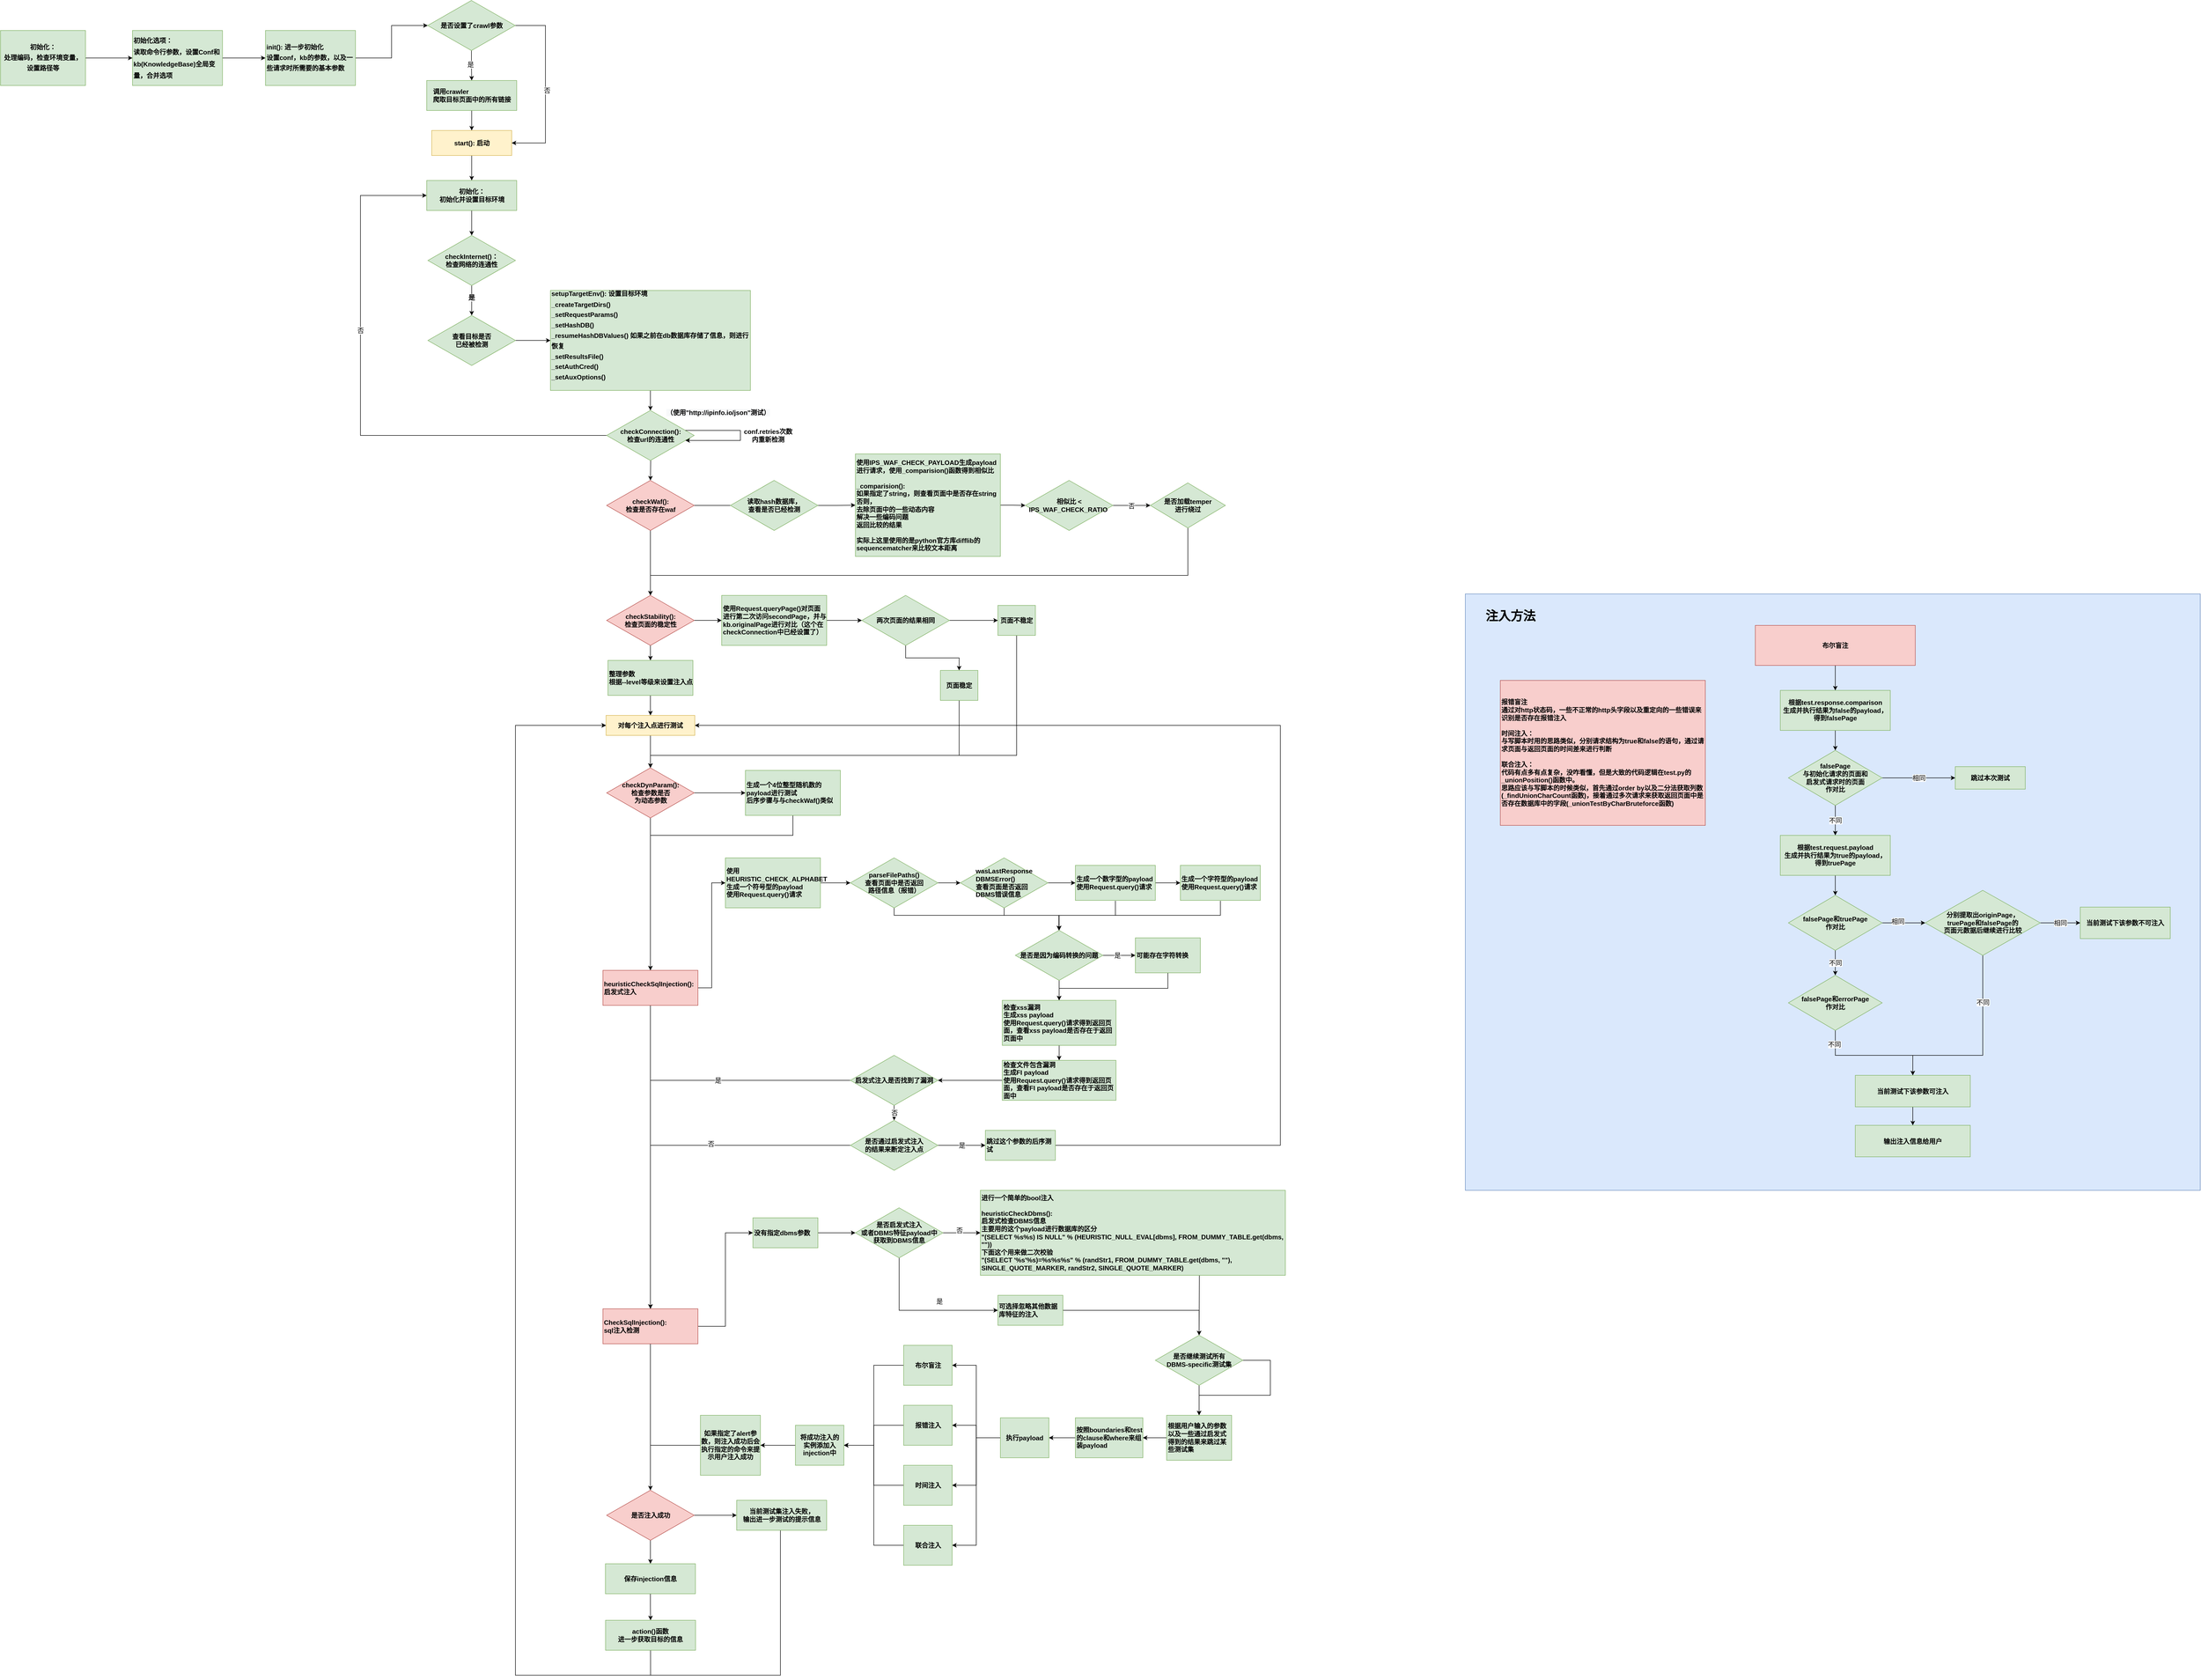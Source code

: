 <mxfile version="13.0.3" type="device" pages="2"><diagram id="gtCMMTyF7ssB29ZBrcTt" name="Page-1"><mxGraphModel dx="4044" dy="2371" grid="0" gridSize="10" guides="1" tooltips="1" connect="1" arrows="1" fold="1" page="1" pageScale="1" pageWidth="850" pageHeight="1100" math="0" shadow="0"><root><mxCell id="0"/><mxCell id="1" parent="0"/><mxCell id="Un8soF_8HU68mOC16kKB-4" value="" style="rounded=0;whiteSpace=wrap;html=1;fillColor=#dae8fc;strokeColor=#6c8ebf;fontStyle=1;align=left;fontSize=13;" vertex="1" parent="1"><mxGeometry x="2210" y="2207" width="1470" height="1193" as="geometry"/></mxCell><mxCell id="q0voRgpVz3YGapH2MuH0-5" style="edgeStyle=orthogonalEdgeStyle;rounded=0;orthogonalLoop=1;jettySize=auto;html=1;fontSize=13;" parent="1" source="q0voRgpVz3YGapH2MuH0-1" target="q0voRgpVz3YGapH2MuH0-4" edge="1"><mxGeometry relative="1" as="geometry"/></mxCell><mxCell id="q0voRgpVz3YGapH2MuH0-1" value="&lt;p style=&quot;line-height: 160%; font-size: 13px;&quot;&gt;&lt;b style=&quot;font-size: 13px;&quot;&gt;初始化：&lt;br style=&quot;font-size: 13px;&quot;&gt;处理编码，检查环境变量，设置路径等&lt;/b&gt;&lt;/p&gt;" style="rounded=0;whiteSpace=wrap;html=1;fillColor=#d5e8d4;strokeColor=#82b366;fontSize=13;" parent="1" vertex="1"><mxGeometry x="-720" y="1080" width="170" height="110" as="geometry"/></mxCell><mxCell id="q0voRgpVz3YGapH2MuH0-7" style="edgeStyle=orthogonalEdgeStyle;rounded=0;orthogonalLoop=1;jettySize=auto;html=1;fontSize=13;" parent="1" source="q0voRgpVz3YGapH2MuH0-4" target="q0voRgpVz3YGapH2MuH0-6" edge="1"><mxGeometry relative="1" as="geometry"/></mxCell><mxCell id="q0voRgpVz3YGapH2MuH0-4" value="&lt;p style=&quot;line-height: 180%; font-size: 13px;&quot;&gt;&lt;b style=&quot;font-size: 13px;&quot;&gt;初始化选项：&lt;br style=&quot;font-size: 13px;&quot;&gt;读取命令行参数，&lt;/b&gt;&lt;b style=&quot;font-size: 13px;&quot;&gt;设置Conf和kb(KnowledgeBase)全局变量，&lt;/b&gt;&lt;b style=&quot;font-size: 13px;&quot;&gt;合并选项&lt;/b&gt;&lt;/p&gt;" style="rounded=0;whiteSpace=wrap;html=1;fillColor=#d5e8d4;strokeColor=#82b366;align=left;fontSize=13;" parent="1" vertex="1"><mxGeometry x="-456" y="1080" width="180" height="110" as="geometry"/></mxCell><mxCell id="q0voRgpVz3YGapH2MuH0-9" style="edgeStyle=orthogonalEdgeStyle;rounded=0;orthogonalLoop=1;jettySize=auto;html=1;fontSize=13;entryX=0;entryY=0.5;entryDx=0;entryDy=0;" parent="1" source="q0voRgpVz3YGapH2MuH0-6" target="mhC3KMIptB_rnst_K8fA-191" edge="1"><mxGeometry relative="1" as="geometry"><mxPoint x="102.5" y="1135.0" as="targetPoint"/></mxGeometry></mxCell><mxCell id="q0voRgpVz3YGapH2MuH0-6" value="&lt;p style=&quot;line-height: 160%; font-size: 13px;&quot;&gt;&lt;b style=&quot;font-size: 13px;&quot;&gt;init(): 进一步初始化&lt;br style=&quot;font-size: 13px;&quot;&gt;设置conf，kb的参数，以及一些请求时所需要的基本参数&lt;/b&gt;&lt;/p&gt;" style="rounded=0;whiteSpace=wrap;html=1;fillColor=#d5e8d4;strokeColor=#82b366;align=left;fontSize=13;" parent="1" vertex="1"><mxGeometry x="-190" y="1080" width="180" height="110" as="geometry"/></mxCell><mxCell id="q0voRgpVz3YGapH2MuH0-11" style="edgeStyle=orthogonalEdgeStyle;rounded=0;orthogonalLoop=1;jettySize=auto;html=1;entryX=0.5;entryY=0;entryDx=0;entryDy=0;fontSize=13;exitX=0.5;exitY=1;exitDx=0;exitDy=0;" parent="1" source="mhC3KMIptB_rnst_K8fA-192" target="q0voRgpVz3YGapH2MuH0-10" edge="1"><mxGeometry relative="1" as="geometry"><mxPoint x="222.5" y="1190.0" as="sourcePoint"/></mxGeometry></mxCell><mxCell id="q0voRgpVz3YGapH2MuH0-14" style="edgeStyle=orthogonalEdgeStyle;rounded=0;orthogonalLoop=1;jettySize=auto;html=1;entryX=0.5;entryY=0;entryDx=0;entryDy=0;fontSize=13;" parent="1" source="q0voRgpVz3YGapH2MuH0-10" target="q0voRgpVz3YGapH2MuH0-13" edge="1"><mxGeometry relative="1" as="geometry"/></mxCell><mxCell id="q0voRgpVz3YGapH2MuH0-10" value="&lt;b style=&quot;font-size: 13px;&quot;&gt;start(): 启动&lt;/b&gt;" style="rounded=0;whiteSpace=wrap;html=1;fillColor=#fff2cc;strokeColor=#d6b656;fontSize=13;" parent="1" vertex="1"><mxGeometry x="142.5" y="1280" width="160" height="50" as="geometry"/></mxCell><mxCell id="q0voRgpVz3YGapH2MuH0-16" style="edgeStyle=orthogonalEdgeStyle;rounded=0;orthogonalLoop=1;jettySize=auto;html=1;entryX=0.5;entryY=0;entryDx=0;entryDy=0;fontStyle=1;fontSize=13;" parent="1" source="q0voRgpVz3YGapH2MuH0-13" target="q0voRgpVz3YGapH2MuH0-17" edge="1"><mxGeometry relative="1" as="geometry"><mxPoint x="480" y="1130" as="targetPoint"/></mxGeometry></mxCell><mxCell id="q0voRgpVz3YGapH2MuH0-13" value="&lt;span style=&quot;font-size: 13px;&quot;&gt;初始化：&lt;br style=&quot;font-size: 13px;&quot;&gt;初始化并设置目标环境&lt;br style=&quot;font-size: 13px;&quot;&gt;&lt;/span&gt;" style="rounded=0;whiteSpace=wrap;html=1;fillColor=#d5e8d4;strokeColor=#82b366;fontStyle=1;fontSize=13;" parent="1" vertex="1"><mxGeometry x="132.5" y="1380" width="180" height="60" as="geometry"/></mxCell><mxCell id="q0voRgpVz3YGapH2MuH0-23" style="edgeStyle=orthogonalEdgeStyle;rounded=0;orthogonalLoop=1;jettySize=auto;html=1;fontStyle=1;fontSize=13;" parent="1" source="q0voRgpVz3YGapH2MuH0-17" target="q0voRgpVz3YGapH2MuH0-26" edge="1"><mxGeometry relative="1" as="geometry"><mxPoint x="480" y="1370" as="targetPoint"/></mxGeometry></mxCell><mxCell id="q0voRgpVz3YGapH2MuH0-24" value="是" style="edgeLabel;html=1;align=center;verticalAlign=middle;resizable=0;points=[];fontStyle=1;fontSize=13;" parent="q0voRgpVz3YGapH2MuH0-23" vertex="1" connectable="0"><mxGeometry x="-0.222" y="-1" relative="1" as="geometry"><mxPoint as="offset"/></mxGeometry></mxCell><mxCell id="q0voRgpVz3YGapH2MuH0-17" value="&lt;span style=&quot;font-size: 13px;&quot;&gt;checkInternet()：&lt;br style=&quot;font-size: 13px;&quot;&gt;检查网络的连通性&lt;/span&gt;" style="rhombus;whiteSpace=wrap;html=1;fillColor=#d5e8d4;strokeColor=#82b366;fontStyle=1;fontSize=13;" parent="1" vertex="1"><mxGeometry x="135" y="1490" width="175" height="100" as="geometry"/></mxCell><mxCell id="q0voRgpVz3YGapH2MuH0-18" value="&lt;span style=&quot;font-family: helvetica; font-style: normal; letter-spacing: normal; text-align: center; text-indent: 0px; text-transform: none; word-spacing: 0px; background-color: rgb(248, 249, 250); float: none; display: inline; font-size: 13px;&quot;&gt;&lt;font style=&quot;font-size: 13px;&quot;&gt;（使用&quot;http://ipinfo.io/json&quot;测试）&lt;/font&gt;&lt;/span&gt;" style="text;whiteSpace=wrap;html=1;fontStyle=1;fontSize=13;" parent="1" vertex="1"><mxGeometry x="610" y="1830" width="217.5" height="25" as="geometry"/></mxCell><mxCell id="q0voRgpVz3YGapH2MuH0-21" value="&lt;span style=&quot;font-size: 13px;&quot;&gt;conf.retries次数&lt;br style=&quot;font-size: 13px;&quot;&gt;内重新检测&lt;/span&gt;" style="text;html=1;align=center;verticalAlign=middle;resizable=0;points=[];autosize=1;fontStyle=1;fontSize=13;" parent="1" vertex="1"><mxGeometry x="760" y="1870" width="110" height="40" as="geometry"/></mxCell><mxCell id="q0voRgpVz3YGapH2MuH0-35" style="edgeStyle=orthogonalEdgeStyle;rounded=0;orthogonalLoop=1;jettySize=auto;html=1;fontSize=13;" parent="1" source="q0voRgpVz3YGapH2MuH0-26" target="q0voRgpVz3YGapH2MuH0-33" edge="1"><mxGeometry relative="1" as="geometry"/></mxCell><mxCell id="q0voRgpVz3YGapH2MuH0-26" value="查看目标是否&lt;br style=&quot;font-size: 13px;&quot;&gt;已经被检测" style="rhombus;whiteSpace=wrap;html=1;fillColor=#d5e8d4;strokeColor=#82b366;fontStyle=1;fontSize=13;" parent="1" vertex="1"><mxGeometry x="135" y="1650" width="175" height="100" as="geometry"/></mxCell><mxCell id="q0voRgpVz3YGapH2MuH0-38" style="edgeStyle=orthogonalEdgeStyle;rounded=0;orthogonalLoop=1;jettySize=auto;html=1;entryX=0.5;entryY=0;entryDx=0;entryDy=0;fontSize=13;" parent="1" source="q0voRgpVz3YGapH2MuH0-33" target="q0voRgpVz3YGapH2MuH0-37" edge="1"><mxGeometry relative="1" as="geometry"/></mxCell><mxCell id="q0voRgpVz3YGapH2MuH0-33" value="&lt;span style=&quot;font-family: helvetica; line-height: 180%; font-size: 13px;&quot;&gt;setupTargetEnv(): 设置目标环境&lt;/span&gt;&lt;br style=&quot;font-family: helvetica; font-size: 13px;&quot;&gt;&lt;div style=&quot;font-family: helvetica; line-height: 160%; font-size: 13px;&quot;&gt;&lt;div style=&quot;font-size: 13px;&quot;&gt;_createTargetDirs()&lt;/div&gt;&lt;div style=&quot;font-size: 13px;&quot;&gt;_setRequestParams()&lt;/div&gt;&lt;div style=&quot;font-size: 13px;&quot;&gt;_setHashDB()&lt;/div&gt;&lt;div style=&quot;font-size: 13px;&quot;&gt;_resumeHashDBValues() 如果之前在db数据库存储了信息，则进行恢复&lt;/div&gt;&lt;div style=&quot;font-size: 13px;&quot;&gt;_setResultsFile()&lt;/div&gt;&lt;div style=&quot;font-size: 13px;&quot;&gt;_setAuthCred()&lt;/div&gt;&lt;div style=&quot;font-size: 13px;&quot;&gt;_setAuxOptions()&lt;/div&gt;&lt;div style=&quot;font-size: 13px;&quot;&gt;&lt;br style=&quot;font-size: 13px;&quot;&gt;&lt;/div&gt;&lt;/div&gt;" style="rounded=0;whiteSpace=wrap;html=1;fillColor=#d5e8d4;strokeColor=#82b366;fontStyle=1;align=left;fontSize=13;" parent="1" vertex="1"><mxGeometry x="380" y="1600" width="400" height="200" as="geometry"/></mxCell><mxCell id="q0voRgpVz3YGapH2MuH0-39" style="edgeStyle=orthogonalEdgeStyle;rounded=0;orthogonalLoop=1;jettySize=auto;html=1;entryX=0;entryY=0.5;entryDx=0;entryDy=0;fontSize=13;" parent="1" source="q0voRgpVz3YGapH2MuH0-37" target="q0voRgpVz3YGapH2MuH0-13" edge="1"><mxGeometry relative="1" as="geometry"><Array as="points"><mxPoint y="1890"/><mxPoint y="1410"/></Array></mxGeometry></mxCell><mxCell id="q0voRgpVz3YGapH2MuH0-40" value="否" style="edgeLabel;html=1;align=center;verticalAlign=middle;resizable=0;points=[];fontSize=13;" parent="q0voRgpVz3YGapH2MuH0-39" vertex="1" connectable="0"><mxGeometry x="-0.226" y="-1" relative="1" as="geometry"><mxPoint x="-65" y="-209" as="offset"/></mxGeometry></mxCell><mxCell id="q0voRgpVz3YGapH2MuH0-42" style="edgeStyle=orthogonalEdgeStyle;rounded=0;orthogonalLoop=1;jettySize=auto;html=1;fontSize=13;" parent="1" target="q0voRgpVz3YGapH2MuH0-41" edge="1"><mxGeometry relative="1" as="geometry"><mxPoint x="580" y="1900" as="sourcePoint"/></mxGeometry></mxCell><mxCell id="q0voRgpVz3YGapH2MuH0-37" value="checkConnection():&lt;br style=&quot;font-size: 13px;&quot;&gt;检查url的连通性" style="rhombus;whiteSpace=wrap;html=1;fillColor=#d5e8d4;strokeColor=#82b366;fontStyle=1;fontSize=13;" parent="1" vertex="1"><mxGeometry x="492.5" y="1840" width="175" height="100" as="geometry"/></mxCell><mxCell id="g6bpdxbg8V2AHvIoRzWa-2" style="edgeStyle=orthogonalEdgeStyle;rounded=0;orthogonalLoop=1;jettySize=auto;html=1;fontSize=13;" parent="1" source="q0voRgpVz3YGapH2MuH0-41" edge="1"><mxGeometry relative="1" as="geometry"><mxPoint x="780" y="2030" as="targetPoint"/></mxGeometry></mxCell><mxCell id="mhC3KMIptB_rnst_K8fA-12" style="edgeStyle=orthogonalEdgeStyle;rounded=0;orthogonalLoop=1;jettySize=auto;html=1;fontSize=13;" edge="1" parent="1" source="q0voRgpVz3YGapH2MuH0-41" target="mhC3KMIptB_rnst_K8fA-11"><mxGeometry relative="1" as="geometry"/></mxCell><mxCell id="q0voRgpVz3YGapH2MuH0-41" value="checkWaf():&lt;br style=&quot;font-size: 13px;&quot;&gt;检查是否存在waf" style="rhombus;whiteSpace=wrap;html=1;fillColor=#f8cecc;strokeColor=#b85450;fontStyle=1;fontSize=13;" parent="1" vertex="1"><mxGeometry x="492.5" y="1980" width="175" height="100" as="geometry"/></mxCell><mxCell id="g6bpdxbg8V2AHvIoRzWa-5" style="edgeStyle=orthogonalEdgeStyle;rounded=0;orthogonalLoop=1;jettySize=auto;html=1;fontSize=13;" parent="1" source="g6bpdxbg8V2AHvIoRzWa-3" target="g6bpdxbg8V2AHvIoRzWa-4" edge="1"><mxGeometry relative="1" as="geometry"/></mxCell><mxCell id="g6bpdxbg8V2AHvIoRzWa-3" value="读取hash数据库，&lt;br style=&quot;font-size: 13px;&quot;&gt;查看是否已经检测" style="rhombus;whiteSpace=wrap;html=1;fillColor=#d5e8d4;strokeColor=#82b366;fontStyle=1;fontSize=13;" parent="1" vertex="1"><mxGeometry x="740" y="1980" width="175" height="100" as="geometry"/></mxCell><mxCell id="mhC3KMIptB_rnst_K8fA-2" style="edgeStyle=orthogonalEdgeStyle;rounded=0;orthogonalLoop=1;jettySize=auto;html=1;entryX=0;entryY=0.5;entryDx=0;entryDy=0;fontSize=13;" edge="1" parent="1" source="g6bpdxbg8V2AHvIoRzWa-4" target="mhC3KMIptB_rnst_K8fA-1"><mxGeometry relative="1" as="geometry"/></mxCell><mxCell id="g6bpdxbg8V2AHvIoRzWa-4" value="&lt;font face=&quot;helvetica&quot; style=&quot;font-size: 13px;&quot;&gt;使用IPS_WAF_CHECK_PAYLOAD生成payload进行请求，使用_comparision()函数得到相似比&lt;br style=&quot;font-size: 13px;&quot;&gt;&lt;br style=&quot;font-size: 13px;&quot;&gt;&lt;/font&gt;&lt;span style=&quot;font-family: helvetica; font-size: 13px;&quot;&gt;_comparision():&lt;/span&gt;&lt;font face=&quot;helvetica&quot; style=&quot;font-size: 13px;&quot;&gt;&lt;br style=&quot;font-size: 13px;&quot;&gt;如果指定了string，则查看页面中是否存在string&lt;br style=&quot;font-size: 13px;&quot;&gt;否则，&lt;br style=&quot;font-size: 13px;&quot;&gt;去除页面中的一些动态内容&lt;br style=&quot;font-size: 13px;&quot;&gt;解决一些编码问题&lt;br style=&quot;font-size: 13px;&quot;&gt;返回比较的结果&lt;br style=&quot;font-size: 13px;&quot;&gt;&lt;br style=&quot;font-size: 13px;&quot;&gt;实际上这里使用的是python官方库difflib的sequencematcher来比较文本距离&lt;/font&gt;&lt;font face=&quot;helvetica&quot; style=&quot;font-size: 13px;&quot;&gt;&lt;br style=&quot;font-size: 13px;&quot;&gt;&lt;/font&gt;" style="rounded=0;whiteSpace=wrap;html=1;fillColor=#d5e8d4;strokeColor=#82b366;fontStyle=1;align=left;fontSize=13;" parent="1" vertex="1"><mxGeometry x="990" y="1927" width="290" height="205" as="geometry"/></mxCell><mxCell id="mhC3KMIptB_rnst_K8fA-4" style="edgeStyle=orthogonalEdgeStyle;rounded=0;orthogonalLoop=1;jettySize=auto;html=1;entryX=0;entryY=0.5;entryDx=0;entryDy=0;fontSize=13;" edge="1" parent="1" source="mhC3KMIptB_rnst_K8fA-1" target="mhC3KMIptB_rnst_K8fA-24"><mxGeometry relative="1" as="geometry"><mxPoint x="1590" y="2030" as="targetPoint"/></mxGeometry></mxCell><mxCell id="mhC3KMIptB_rnst_K8fA-5" value="否" style="edgeLabel;html=1;align=center;verticalAlign=middle;resizable=0;points=[];fontSize=13;" vertex="1" connectable="0" parent="mhC3KMIptB_rnst_K8fA-4"><mxGeometry x="-0.037" y="-1" relative="1" as="geometry"><mxPoint x="1" as="offset"/></mxGeometry></mxCell><mxCell id="mhC3KMIptB_rnst_K8fA-1" value="相似比 &amp;lt; IPS_WAF_CHECK_RATIO&amp;nbsp;" style="rhombus;whiteSpace=wrap;html=1;fillColor=#d5e8d4;strokeColor=#82b366;fontStyle=1;fontSize=13;" vertex="1" parent="1"><mxGeometry x="1330" y="1980" width="175" height="100" as="geometry"/></mxCell><mxCell id="mhC3KMIptB_rnst_K8fA-150" style="edgeStyle=orthogonalEdgeStyle;rounded=0;orthogonalLoop=1;jettySize=auto;html=1;fontSize=13;" edge="1" parent="1" source="mhC3KMIptB_rnst_K8fA-7" target="mhC3KMIptB_rnst_K8fA-149"><mxGeometry relative="1" as="geometry"/></mxCell><mxCell id="mhC3KMIptB_rnst_K8fA-7" value="&lt;font face=&quot;helvetica&quot; style=&quot;font-size: 13px;&quot;&gt;整理参数&lt;br style=&quot;font-size: 13px;&quot;&gt;根据--level等级来设置注入点&lt;br style=&quot;font-size: 13px;&quot;&gt;&lt;/font&gt;" style="rounded=0;whiteSpace=wrap;html=1;fillColor=#d5e8d4;strokeColor=#82b366;fontStyle=1;align=left;fontSize=13;" vertex="1" parent="1"><mxGeometry x="495" y="2340" width="170" height="70" as="geometry"/></mxCell><mxCell id="mhC3KMIptB_rnst_K8fA-27" style="edgeStyle=orthogonalEdgeStyle;rounded=0;orthogonalLoop=1;jettySize=auto;html=1;entryX=0;entryY=0.5;entryDx=0;entryDy=0;fontSize=13;" edge="1" parent="1" source="mhC3KMIptB_rnst_K8fA-9" target="mhC3KMIptB_rnst_K8fA-26"><mxGeometry relative="1" as="geometry"/></mxCell><mxCell id="mhC3KMIptB_rnst_K8fA-32" style="edgeStyle=orthogonalEdgeStyle;rounded=0;orthogonalLoop=1;jettySize=auto;html=1;fontSize=13;" edge="1" parent="1" source="mhC3KMIptB_rnst_K8fA-9" target="mhC3KMIptB_rnst_K8fA-31"><mxGeometry relative="1" as="geometry"/></mxCell><mxCell id="mhC3KMIptB_rnst_K8fA-9" value="checkDynParam():&lt;br style=&quot;font-size: 13px;&quot;&gt;检查参数是否&lt;br style=&quot;font-size: 13px;&quot;&gt;为动态参数" style="rhombus;whiteSpace=wrap;html=1;fillColor=#f8cecc;strokeColor=#b85450;fontStyle=1;fontSize=13;" vertex="1" parent="1"><mxGeometry x="492.5" y="2555" width="175" height="100" as="geometry"/></mxCell><mxCell id="mhC3KMIptB_rnst_K8fA-13" style="edgeStyle=orthogonalEdgeStyle;rounded=0;orthogonalLoop=1;jettySize=auto;html=1;entryX=0.5;entryY=0;entryDx=0;entryDy=0;fontSize=13;" edge="1" parent="1" source="mhC3KMIptB_rnst_K8fA-11" target="mhC3KMIptB_rnst_K8fA-7"><mxGeometry relative="1" as="geometry"/></mxCell><mxCell id="mhC3KMIptB_rnst_K8fA-16" style="edgeStyle=orthogonalEdgeStyle;rounded=0;orthogonalLoop=1;jettySize=auto;html=1;entryX=0;entryY=0.5;entryDx=0;entryDy=0;fontSize=13;" edge="1" parent="1" source="mhC3KMIptB_rnst_K8fA-11" target="mhC3KMIptB_rnst_K8fA-14"><mxGeometry relative="1" as="geometry"/></mxCell><mxCell id="mhC3KMIptB_rnst_K8fA-11" value="checkStability():&lt;br style=&quot;font-size: 13px;&quot;&gt;检查页面的稳定性" style="rhombus;whiteSpace=wrap;html=1;fillColor=#f8cecc;strokeColor=#b85450;fontStyle=1;fontSize=13;" vertex="1" parent="1"><mxGeometry x="492.5" y="2210" width="175" height="100" as="geometry"/></mxCell><mxCell id="mhC3KMIptB_rnst_K8fA-17" style="edgeStyle=orthogonalEdgeStyle;rounded=0;orthogonalLoop=1;jettySize=auto;html=1;fontSize=13;" edge="1" parent="1" source="mhC3KMIptB_rnst_K8fA-14" target="mhC3KMIptB_rnst_K8fA-15"><mxGeometry relative="1" as="geometry"/></mxCell><mxCell id="mhC3KMIptB_rnst_K8fA-14" value="&lt;font face=&quot;helvetica&quot; style=&quot;font-size: 13px;&quot;&gt;使用Request.queryPage()对页面进行第二次访问secondPage，并与kb.originalPage进行对比（这个在checkConnection中已经设置了）&lt;br style=&quot;font-size: 13px;&quot;&gt;&lt;/font&gt;" style="rounded=0;whiteSpace=wrap;html=1;fillColor=#d5e8d4;strokeColor=#82b366;fontStyle=1;align=left;fontSize=13;" vertex="1" parent="1"><mxGeometry x="722.5" y="2210" width="210" height="100" as="geometry"/></mxCell><mxCell id="mhC3KMIptB_rnst_K8fA-19" style="edgeStyle=orthogonalEdgeStyle;rounded=0;orthogonalLoop=1;jettySize=auto;html=1;entryX=0.5;entryY=0;entryDx=0;entryDy=0;fontSize=13;" edge="1" parent="1" source="mhC3KMIptB_rnst_K8fA-15" target="mhC3KMIptB_rnst_K8fA-18"><mxGeometry relative="1" as="geometry"/></mxCell><mxCell id="mhC3KMIptB_rnst_K8fA-21" style="edgeStyle=orthogonalEdgeStyle;rounded=0;orthogonalLoop=1;jettySize=auto;html=1;entryX=0;entryY=0.5;entryDx=0;entryDy=0;fontSize=13;" edge="1" parent="1" source="mhC3KMIptB_rnst_K8fA-15" target="mhC3KMIptB_rnst_K8fA-20"><mxGeometry relative="1" as="geometry"/></mxCell><mxCell id="mhC3KMIptB_rnst_K8fA-15" value="两次页面的结果相同" style="rhombus;whiteSpace=wrap;html=1;fillColor=#d5e8d4;strokeColor=#82b366;fontStyle=1;fontSize=13;" vertex="1" parent="1"><mxGeometry x="1003" y="2210" width="175" height="100" as="geometry"/></mxCell><mxCell id="mhC3KMIptB_rnst_K8fA-33" style="edgeStyle=orthogonalEdgeStyle;rounded=0;orthogonalLoop=1;jettySize=auto;html=1;entryX=0.5;entryY=0;entryDx=0;entryDy=0;fontSize=13;" edge="1" parent="1" source="mhC3KMIptB_rnst_K8fA-18" target="mhC3KMIptB_rnst_K8fA-9"><mxGeometry relative="1" as="geometry"><Array as="points"><mxPoint x="1197" y="2530"/><mxPoint x="580" y="2530"/></Array></mxGeometry></mxCell><mxCell id="mhC3KMIptB_rnst_K8fA-18" value="&lt;div style=&quot;font-size: 13px;&quot;&gt;&lt;span style=&quot;font-family: helvetica; font-size: 13px;&quot;&gt;页面稳定&lt;/span&gt;&lt;/div&gt;" style="rounded=0;whiteSpace=wrap;html=1;fillColor=#d5e8d4;strokeColor=#82b366;fontStyle=1;align=center;fontSize=13;" vertex="1" parent="1"><mxGeometry x="1160" y="2360" width="75" height="60" as="geometry"/></mxCell><mxCell id="mhC3KMIptB_rnst_K8fA-34" style="edgeStyle=orthogonalEdgeStyle;rounded=0;orthogonalLoop=1;jettySize=auto;html=1;entryX=0.5;entryY=0;entryDx=0;entryDy=0;fontSize=13;" edge="1" parent="1" source="mhC3KMIptB_rnst_K8fA-20" target="mhC3KMIptB_rnst_K8fA-9"><mxGeometry relative="1" as="geometry"><Array as="points"><mxPoint x="1313" y="2530"/><mxPoint x="580" y="2530"/></Array></mxGeometry></mxCell><mxCell id="mhC3KMIptB_rnst_K8fA-20" value="&lt;div style=&quot;font-size: 13px;&quot;&gt;&lt;span style=&quot;font-family: helvetica; font-size: 13px;&quot;&gt;页面不稳定&lt;/span&gt;&lt;/div&gt;" style="rounded=0;whiteSpace=wrap;html=1;fillColor=#d5e8d4;strokeColor=#82b366;fontStyle=1;align=center;fontSize=13;" vertex="1" parent="1"><mxGeometry x="1275" y="2230" width="75" height="60" as="geometry"/></mxCell><mxCell id="mhC3KMIptB_rnst_K8fA-23" style="edgeStyle=orthogonalEdgeStyle;rounded=0;orthogonalLoop=1;jettySize=auto;html=1;entryX=0.5;entryY=0;entryDx=0;entryDy=0;exitX=0.5;exitY=1;exitDx=0;exitDy=0;fontSize=13;" edge="1" parent="1" source="mhC3KMIptB_rnst_K8fA-24" target="mhC3KMIptB_rnst_K8fA-11"><mxGeometry relative="1" as="geometry"><mxPoint x="1628" y="2100" as="sourcePoint"/><Array as="points"><mxPoint x="1655" y="2170"/><mxPoint x="580" y="2170"/></Array></mxGeometry></mxCell><mxCell id="mhC3KMIptB_rnst_K8fA-24" value="是否加载temper&lt;br style=&quot;font-size: 13px;&quot;&gt;进行绕过" style="rhombus;whiteSpace=wrap;html=1;fillColor=#d5e8d4;strokeColor=#82b366;fontStyle=1;fontSize=13;" vertex="1" parent="1"><mxGeometry x="1580" y="1985" width="150" height="90" as="geometry"/></mxCell><mxCell id="mhC3KMIptB_rnst_K8fA-35" style="edgeStyle=orthogonalEdgeStyle;rounded=0;orthogonalLoop=1;jettySize=auto;html=1;entryX=0.5;entryY=0;entryDx=0;entryDy=0;fontSize=13;" edge="1" parent="1" source="mhC3KMIptB_rnst_K8fA-26" target="mhC3KMIptB_rnst_K8fA-31"><mxGeometry relative="1" as="geometry"><Array as="points"><mxPoint x="865" y="2690"/><mxPoint x="580" y="2690"/></Array></mxGeometry></mxCell><mxCell id="mhC3KMIptB_rnst_K8fA-26" value="&lt;font face=&quot;helvetica&quot; style=&quot;font-size: 13px;&quot;&gt;生成一个4位整型随机数的payload进行测试&lt;br style=&quot;font-size: 13px;&quot;&gt;后序步骤与&lt;/font&gt;&lt;span style=&quot;font-family: helvetica; font-size: 13px;&quot;&gt;与checkWaf()类似&lt;/span&gt;&lt;font face=&quot;helvetica&quot; style=&quot;font-size: 13px;&quot;&gt;&lt;br style=&quot;font-size: 13px;&quot;&gt;&lt;/font&gt;" style="rounded=0;whiteSpace=wrap;html=1;fillColor=#d5e8d4;strokeColor=#82b366;fontStyle=1;align=left;fontSize=13;" vertex="1" parent="1"><mxGeometry x="770" y="2560" width="190" height="90" as="geometry"/></mxCell><mxCell id="mhC3KMIptB_rnst_K8fA-37" style="edgeStyle=orthogonalEdgeStyle;rounded=0;orthogonalLoop=1;jettySize=auto;html=1;entryX=0;entryY=0.5;entryDx=0;entryDy=0;fontSize=13;" edge="1" parent="1" source="mhC3KMIptB_rnst_K8fA-31" target="mhC3KMIptB_rnst_K8fA-36"><mxGeometry relative="1" as="geometry"/></mxCell><mxCell id="mhC3KMIptB_rnst_K8fA-69" style="edgeStyle=orthogonalEdgeStyle;rounded=0;orthogonalLoop=1;jettySize=auto;html=1;entryX=0.5;entryY=0;entryDx=0;entryDy=0;fontSize=13;" edge="1" parent="1" source="mhC3KMIptB_rnst_K8fA-31" target="mhC3KMIptB_rnst_K8fA-73"><mxGeometry relative="1" as="geometry"><mxPoint x="580" y="3390" as="targetPoint"/></mxGeometry></mxCell><mxCell id="mhC3KMIptB_rnst_K8fA-31" value="&lt;font face=&quot;helvetica&quot; style=&quot;font-size: 13px;&quot;&gt;heuristicCheckSqlInjection():&lt;br style=&quot;font-size: 13px;&quot;&gt;启发式注入&lt;br style=&quot;font-size: 13px;&quot;&gt;&lt;/font&gt;" style="rounded=0;whiteSpace=wrap;html=1;fillColor=#f8cecc;strokeColor=#b85450;fontStyle=1;align=left;fontSize=13;" vertex="1" parent="1"><mxGeometry x="485" y="2960" width="190" height="70" as="geometry"/></mxCell><mxCell id="mhC3KMIptB_rnst_K8fA-39" style="edgeStyle=orthogonalEdgeStyle;rounded=0;orthogonalLoop=1;jettySize=auto;html=1;entryX=0;entryY=0.5;entryDx=0;entryDy=0;fontSize=13;" edge="1" parent="1" source="mhC3KMIptB_rnst_K8fA-36" target="mhC3KMIptB_rnst_K8fA-40"><mxGeometry relative="1" as="geometry"><mxPoint x="980" y="2785" as="targetPoint"/></mxGeometry></mxCell><mxCell id="mhC3KMIptB_rnst_K8fA-36" value="&lt;font face=&quot;helvetica&quot; style=&quot;font-size: 13px;&quot;&gt;使用HEURISTIC_CHECK_ALPHABET生成一个符号型的payload&lt;br style=&quot;font-size: 13px;&quot;&gt;使用Request.query()请求&lt;br style=&quot;font-size: 13px;&quot;&gt;&lt;/font&gt;" style="rounded=0;whiteSpace=wrap;html=1;fillColor=#d5e8d4;strokeColor=#82b366;fontStyle=1;align=left;fontSize=13;" vertex="1" parent="1"><mxGeometry x="730" y="2735" width="190" height="100" as="geometry"/></mxCell><mxCell id="mhC3KMIptB_rnst_K8fA-42" style="edgeStyle=orthogonalEdgeStyle;rounded=0;orthogonalLoop=1;jettySize=auto;html=1;entryX=0;entryY=0.5;entryDx=0;entryDy=0;fontSize=13;" edge="1" parent="1" source="mhC3KMIptB_rnst_K8fA-40" target="mhC3KMIptB_rnst_K8fA-41"><mxGeometry relative="1" as="geometry"/></mxCell><mxCell id="mhC3KMIptB_rnst_K8fA-55" style="edgeStyle=orthogonalEdgeStyle;rounded=0;orthogonalLoop=1;jettySize=auto;html=1;fontSize=13;" edge="1" parent="1" source="mhC3KMIptB_rnst_K8fA-40"><mxGeometry relative="1" as="geometry"><mxPoint x="1397" y="2880" as="targetPoint"/><Array as="points"><mxPoint x="1067" y="2850"/><mxPoint x="1397" y="2850"/></Array></mxGeometry></mxCell><mxCell id="mhC3KMIptB_rnst_K8fA-40" value="&lt;span style=&quot;font-family: helvetica; text-align: left; font-size: 13px;&quot;&gt;parseFilePaths()&lt;/span&gt;&lt;br style=&quot;font-family: helvetica; text-align: left; font-size: 13px;&quot;&gt;&lt;span style=&quot;font-family: helvetica; text-align: left; font-size: 13px;&quot;&gt;查看页面中是否返回&lt;br style=&quot;font-size: 13px;&quot;&gt;路径信息（报错）&lt;/span&gt;" style="rhombus;whiteSpace=wrap;html=1;fillColor=#d5e8d4;strokeColor=#82b366;fontStyle=1;fontSize=13;" vertex="1" parent="1"><mxGeometry x="980" y="2735" width="175" height="100" as="geometry"/></mxCell><mxCell id="mhC3KMIptB_rnst_K8fA-45" style="edgeStyle=orthogonalEdgeStyle;rounded=0;orthogonalLoop=1;jettySize=auto;html=1;entryX=0;entryY=0.5;entryDx=0;entryDy=0;fontSize=13;" edge="1" parent="1" source="mhC3KMIptB_rnst_K8fA-41" target="mhC3KMIptB_rnst_K8fA-44"><mxGeometry relative="1" as="geometry"/></mxCell><mxCell id="mhC3KMIptB_rnst_K8fA-49" style="edgeStyle=orthogonalEdgeStyle;rounded=0;orthogonalLoop=1;jettySize=auto;html=1;entryX=0.5;entryY=0;entryDx=0;entryDy=0;fontSize=13;" edge="1" parent="1" source="mhC3KMIptB_rnst_K8fA-41" target="mhC3KMIptB_rnst_K8fA-43"><mxGeometry relative="1" as="geometry"><Array as="points"><mxPoint x="1287" y="2850"/><mxPoint x="1398" y="2850"/></Array></mxGeometry></mxCell><mxCell id="mhC3KMIptB_rnst_K8fA-41" value="&lt;div style=&quot;text-align: left; font-size: 13px;&quot;&gt;&lt;span style=&quot;font-size: 13px;&quot;&gt;&lt;font face=&quot;helvetica&quot; style=&quot;font-size: 13px;&quot;&gt;wasLastResponse&lt;/font&gt;&lt;/span&gt;&lt;/div&gt;&lt;div style=&quot;text-align: left; font-size: 13px;&quot;&gt;&lt;span style=&quot;font-size: 13px;&quot;&gt;&lt;font face=&quot;helvetica&quot; style=&quot;font-size: 13px;&quot;&gt;DBMSError()&lt;/font&gt;&lt;/span&gt;&lt;/div&gt;&lt;div style=&quot;text-align: left; font-size: 13px;&quot;&gt;&lt;span style=&quot;font-family: helvetica; font-size: 13px;&quot;&gt;查看页面是否返回&lt;/span&gt;&lt;/div&gt;&lt;div style=&quot;text-align: left; font-size: 13px;&quot;&gt;&lt;span style=&quot;font-family: helvetica; font-size: 13px;&quot;&gt;DBMS错误信息&lt;/span&gt;&lt;/div&gt;" style="rhombus;whiteSpace=wrap;html=1;fillColor=#d5e8d4;strokeColor=#82b366;fontStyle=1;fontSize=13;" vertex="1" parent="1"><mxGeometry x="1200" y="2735" width="175" height="100" as="geometry"/></mxCell><mxCell id="mhC3KMIptB_rnst_K8fA-60" style="edgeStyle=orthogonalEdgeStyle;rounded=0;orthogonalLoop=1;jettySize=auto;html=1;entryX=0;entryY=0.5;entryDx=0;entryDy=0;fontSize=13;" edge="1" parent="1" source="mhC3KMIptB_rnst_K8fA-43" target="mhC3KMIptB_rnst_K8fA-59"><mxGeometry relative="1" as="geometry"/></mxCell><mxCell id="mhC3KMIptB_rnst_K8fA-62" value="是" style="edgeLabel;html=1;align=center;verticalAlign=middle;resizable=0;points=[];fontSize=13;" vertex="1" connectable="0" parent="mhC3KMIptB_rnst_K8fA-60"><mxGeometry x="0.126" relative="1" as="geometry"><mxPoint x="-8" as="offset"/></mxGeometry></mxCell><mxCell id="mhC3KMIptB_rnst_K8fA-64" style="edgeStyle=orthogonalEdgeStyle;rounded=0;orthogonalLoop=1;jettySize=auto;html=1;fontSize=13;" edge="1" parent="1" source="mhC3KMIptB_rnst_K8fA-43" target="mhC3KMIptB_rnst_K8fA-57"><mxGeometry relative="1" as="geometry"/></mxCell><mxCell id="mhC3KMIptB_rnst_K8fA-43" value="&lt;div style=&quot;text-align: left; font-size: 13px;&quot;&gt;&lt;font face=&quot;helvetica&quot; style=&quot;font-size: 13px;&quot;&gt;是否是因为编码转换的问题&lt;/font&gt;&lt;/div&gt;" style="rhombus;whiteSpace=wrap;html=1;fillColor=#d5e8d4;strokeColor=#82b366;fontStyle=1;fontSize=13;" vertex="1" parent="1"><mxGeometry x="1310" y="2880" width="175" height="100" as="geometry"/></mxCell><mxCell id="mhC3KMIptB_rnst_K8fA-47" style="edgeStyle=orthogonalEdgeStyle;rounded=0;orthogonalLoop=1;jettySize=auto;html=1;entryX=0;entryY=0.5;entryDx=0;entryDy=0;fontSize=13;" edge="1" parent="1" source="mhC3KMIptB_rnst_K8fA-44" target="mhC3KMIptB_rnst_K8fA-46"><mxGeometry relative="1" as="geometry"/></mxCell><mxCell id="mhC3KMIptB_rnst_K8fA-50" style="edgeStyle=orthogonalEdgeStyle;rounded=0;orthogonalLoop=1;jettySize=auto;html=1;entryX=0.5;entryY=0;entryDx=0;entryDy=0;fontSize=13;" edge="1" parent="1" target="mhC3KMIptB_rnst_K8fA-43"><mxGeometry relative="1" as="geometry"><mxPoint x="1510.059" y="2821" as="sourcePoint"/><mxPoint x="1397.5" y="2951" as="targetPoint"/><Array as="points"><mxPoint x="1510" y="2850"/><mxPoint x="1398" y="2850"/></Array></mxGeometry></mxCell><mxCell id="mhC3KMIptB_rnst_K8fA-44" value="&lt;font face=&quot;helvetica&quot; style=&quot;font-size: 13px;&quot;&gt;生成一个数字型的payload&lt;br style=&quot;font-size: 13px;&quot;&gt;&lt;/font&gt;&lt;span style=&quot;font-family: helvetica; font-size: 13px;&quot;&gt;使用Request.query()请求&lt;/span&gt;&lt;font face=&quot;helvetica&quot; style=&quot;font-size: 13px;&quot;&gt;&lt;br style=&quot;font-size: 13px;&quot;&gt;&lt;/font&gt;" style="rounded=0;whiteSpace=wrap;html=1;fillColor=#d5e8d4;strokeColor=#82b366;fontStyle=1;align=left;fontSize=13;" vertex="1" parent="1"><mxGeometry x="1430" y="2750" width="160" height="70" as="geometry"/></mxCell><mxCell id="mhC3KMIptB_rnst_K8fA-54" style="edgeStyle=orthogonalEdgeStyle;rounded=0;orthogonalLoop=1;jettySize=auto;html=1;entryX=0.5;entryY=0;entryDx=0;entryDy=0;fontSize=13;" edge="1" parent="1" target="mhC3KMIptB_rnst_K8fA-43"><mxGeometry relative="1" as="geometry"><mxPoint x="1720.059" y="2821" as="sourcePoint"/><mxPoint x="1397.5" y="2951" as="targetPoint"/><Array as="points"><mxPoint x="1720" y="2850"/><mxPoint x="1398" y="2850"/></Array></mxGeometry></mxCell><mxCell id="mhC3KMIptB_rnst_K8fA-46" value="&lt;font face=&quot;helvetica&quot; style=&quot;font-size: 13px;&quot;&gt;生成一个字符型的payload&lt;br style=&quot;font-size: 13px;&quot;&gt;&lt;/font&gt;&lt;span style=&quot;font-family: helvetica; font-size: 13px;&quot;&gt;使用Request.query()请求&lt;/span&gt;&lt;font face=&quot;helvetica&quot; style=&quot;font-size: 13px;&quot;&gt;&lt;br style=&quot;font-size: 13px;&quot;&gt;&lt;/font&gt;" style="rounded=0;whiteSpace=wrap;html=1;fillColor=#d5e8d4;strokeColor=#82b366;fontStyle=1;align=left;fontSize=13;" vertex="1" parent="1"><mxGeometry x="1640" y="2750" width="160" height="70" as="geometry"/></mxCell><mxCell id="mhC3KMIptB_rnst_K8fA-67" style="edgeStyle=orthogonalEdgeStyle;rounded=0;orthogonalLoop=1;jettySize=auto;html=1;fontSize=13;" edge="1" parent="1" source="mhC3KMIptB_rnst_K8fA-57" target="mhC3KMIptB_rnst_K8fA-66"><mxGeometry relative="1" as="geometry"/></mxCell><mxCell id="mhC3KMIptB_rnst_K8fA-57" value="&lt;font face=&quot;helvetica&quot; style=&quot;font-size: 13px;&quot;&gt;检查xss漏洞&lt;br style=&quot;font-size: 13px;&quot;&gt;生成xss payload&lt;br style=&quot;font-size: 13px;&quot;&gt;使用Request.query()请求得到返回页面，查看xss payload是否存在于返回页面中&lt;br style=&quot;font-size: 13px;&quot;&gt;&lt;/font&gt;" style="rounded=0;whiteSpace=wrap;html=1;fillColor=#d5e8d4;strokeColor=#82b366;fontStyle=1;align=left;fontSize=13;" vertex="1" parent="1"><mxGeometry x="1283.75" y="3020" width="227.5" height="90" as="geometry"/></mxCell><mxCell id="mhC3KMIptB_rnst_K8fA-65" style="edgeStyle=orthogonalEdgeStyle;rounded=0;orthogonalLoop=1;jettySize=auto;html=1;entryX=0.5;entryY=0;entryDx=0;entryDy=0;fontSize=13;" edge="1" parent="1" target="mhC3KMIptB_rnst_K8fA-57"><mxGeometry relative="1" as="geometry"><mxPoint x="1615" y="2961" as="sourcePoint"/><mxPoint x="1440" y="3020" as="targetPoint"/><Array as="points"><mxPoint x="1615" y="2996"/><mxPoint x="1398" y="2996"/></Array></mxGeometry></mxCell><mxCell id="mhC3KMIptB_rnst_K8fA-59" value="&lt;font face=&quot;helvetica&quot; style=&quot;font-size: 13px;&quot;&gt;可能存在字符转换&lt;br style=&quot;font-size: 13px;&quot;&gt;&lt;/font&gt;" style="rounded=0;whiteSpace=wrap;html=1;fillColor=#d5e8d4;strokeColor=#82b366;fontStyle=1;align=left;fontSize=13;" vertex="1" parent="1"><mxGeometry x="1550" y="2895" width="130" height="70" as="geometry"/></mxCell><mxCell id="mhC3KMIptB_rnst_K8fA-71" style="edgeStyle=orthogonalEdgeStyle;rounded=0;orthogonalLoop=1;jettySize=auto;html=1;fontSize=13;" edge="1" parent="1" source="mhC3KMIptB_rnst_K8fA-66" target="mhC3KMIptB_rnst_K8fA-70"><mxGeometry relative="1" as="geometry"/></mxCell><mxCell id="mhC3KMIptB_rnst_K8fA-66" value="&lt;font face=&quot;helvetica&quot; style=&quot;font-size: 13px;&quot;&gt;检查文件包含漏洞&lt;br style=&quot;font-size: 13px;&quot;&gt;生成FI payload&lt;br style=&quot;font-size: 13px;&quot;&gt;使用Request.query()请求得到返回页面，查看FI payload是否存在于返回页面中&lt;br style=&quot;font-size: 13px;&quot;&gt;&lt;/font&gt;" style="rounded=0;whiteSpace=wrap;html=1;fillColor=#d5e8d4;strokeColor=#82b366;fontStyle=1;align=left;fontSize=13;" vertex="1" parent="1"><mxGeometry x="1283.75" y="3140" width="227.5" height="80" as="geometry"/></mxCell><mxCell id="mhC3KMIptB_rnst_K8fA-72" style="edgeStyle=orthogonalEdgeStyle;rounded=0;orthogonalLoop=1;jettySize=auto;html=1;entryX=0.5;entryY=0;entryDx=0;entryDy=0;exitX=0;exitY=0.5;exitDx=0;exitDy=0;fontSize=13;" edge="1" parent="1" source="mhC3KMIptB_rnst_K8fA-70" target="mhC3KMIptB_rnst_K8fA-73"><mxGeometry relative="1" as="geometry"><mxPoint x="580" y="3390" as="targetPoint"/><Array as="points"><mxPoint x="580" y="3180"/></Array></mxGeometry></mxCell><mxCell id="mhC3KMIptB_rnst_K8fA-76" value="是" style="edgeLabel;html=1;align=center;verticalAlign=middle;resizable=0;points=[];fontSize=13;" vertex="1" connectable="0" parent="mhC3KMIptB_rnst_K8fA-72"><mxGeometry x="-0.315" y="4" relative="1" as="geometry"><mxPoint x="28.57" y="-4" as="offset"/></mxGeometry></mxCell><mxCell id="mhC3KMIptB_rnst_K8fA-77" value="否" style="edgeStyle=orthogonalEdgeStyle;rounded=0;orthogonalLoop=1;jettySize=auto;html=1;entryX=0.5;entryY=0;entryDx=0;entryDy=0;fontSize=13;" edge="1" parent="1" source="mhC3KMIptB_rnst_K8fA-70" target="mhC3KMIptB_rnst_K8fA-79"><mxGeometry relative="1" as="geometry"><mxPoint x="1067.5" y="3290" as="targetPoint"/></mxGeometry></mxCell><mxCell id="mhC3KMIptB_rnst_K8fA-70" value="&lt;div style=&quot;text-align: left; font-size: 13px;&quot;&gt;&lt;font face=&quot;helvetica&quot; style=&quot;font-size: 13px;&quot;&gt;启发式注入是否找到了漏洞&lt;/font&gt;&lt;/div&gt;" style="rhombus;whiteSpace=wrap;html=1;fillColor=#d5e8d4;strokeColor=#82b366;fontStyle=1;fontSize=13;" vertex="1" parent="1"><mxGeometry x="980" y="3130" width="175" height="100" as="geometry"/></mxCell><mxCell id="mhC3KMIptB_rnst_K8fA-86" style="edgeStyle=orthogonalEdgeStyle;rounded=0;orthogonalLoop=1;jettySize=auto;html=1;fontSize=13;entryX=0;entryY=0.5;entryDx=0;entryDy=0;" edge="1" parent="1" source="mhC3KMIptB_rnst_K8fA-73" target="mhC3KMIptB_rnst_K8fA-91"><mxGeometry relative="1" as="geometry"/></mxCell><mxCell id="mhC3KMIptB_rnst_K8fA-137" style="edgeStyle=orthogonalEdgeStyle;rounded=0;orthogonalLoop=1;jettySize=auto;html=1;fontSize=13;" edge="1" parent="1" source="mhC3KMIptB_rnst_K8fA-73"><mxGeometry relative="1" as="geometry"><mxPoint x="580" y="4080.0" as="targetPoint"/></mxGeometry></mxCell><mxCell id="mhC3KMIptB_rnst_K8fA-73" value="&lt;font face=&quot;helvetica&quot; style=&quot;font-size: 13px;&quot;&gt;CheckSqlInjection():&lt;br style=&quot;font-size: 13px;&quot;&gt;sql注入检测&lt;br style=&quot;font-size: 13px;&quot;&gt;&lt;/font&gt;" style="rounded=0;whiteSpace=wrap;html=1;fillColor=#f8cecc;strokeColor=#b85450;fontStyle=1;align=left;fontSize=13;" vertex="1" parent="1"><mxGeometry x="485" y="3637" width="190" height="70" as="geometry"/></mxCell><mxCell id="mhC3KMIptB_rnst_K8fA-82" value="是" style="edgeStyle=orthogonalEdgeStyle;rounded=0;orthogonalLoop=1;jettySize=auto;html=1;fontSize=13;" edge="1" parent="1" source="mhC3KMIptB_rnst_K8fA-79" target="mhC3KMIptB_rnst_K8fA-81"><mxGeometry relative="1" as="geometry"/></mxCell><mxCell id="mhC3KMIptB_rnst_K8fA-83" style="edgeStyle=orthogonalEdgeStyle;rounded=0;orthogonalLoop=1;jettySize=auto;html=1;fontSize=13;" edge="1" parent="1" source="mhC3KMIptB_rnst_K8fA-79" target="mhC3KMIptB_rnst_K8fA-73"><mxGeometry relative="1" as="geometry"/></mxCell><mxCell id="mhC3KMIptB_rnst_K8fA-84" value="否" style="edgeLabel;html=1;align=center;verticalAlign=middle;resizable=0;points=[];fontSize=13;" vertex="1" connectable="0" parent="mhC3KMIptB_rnst_K8fA-83"><mxGeometry x="-0.233" y="-3" relative="1" as="geometry"><mxPoint as="offset"/></mxGeometry></mxCell><mxCell id="mhC3KMIptB_rnst_K8fA-79" value="&lt;div style=&quot;text-align: left; font-size: 13px;&quot;&gt;&lt;font face=&quot;helvetica&quot; style=&quot;font-size: 13px;&quot;&gt;是否通过启发式注入&lt;/font&gt;&lt;/div&gt;&lt;div style=&quot;text-align: left; font-size: 13px;&quot;&gt;&lt;font face=&quot;helvetica&quot; style=&quot;font-size: 13px;&quot;&gt;的结果来断定注入点&lt;/font&gt;&lt;/div&gt;" style="rhombus;whiteSpace=wrap;html=1;fillColor=#d5e8d4;strokeColor=#82b366;fontStyle=1;fontSize=13;" vertex="1" parent="1"><mxGeometry x="980" y="3260" width="175" height="100" as="geometry"/></mxCell><mxCell id="mhC3KMIptB_rnst_K8fA-139" style="edgeStyle=orthogonalEdgeStyle;rounded=0;orthogonalLoop=1;jettySize=auto;html=1;fontSize=13;entryX=1;entryY=0.5;entryDx=0;entryDy=0;" edge="1" parent="1" source="mhC3KMIptB_rnst_K8fA-81" target="mhC3KMIptB_rnst_K8fA-149"><mxGeometry relative="1" as="geometry"><mxPoint x="1130" y="2640" as="targetPoint"/><Array as="points"><mxPoint x="1840" y="3310"/><mxPoint x="1840" y="2470"/></Array></mxGeometry></mxCell><mxCell id="mhC3KMIptB_rnst_K8fA-81" value="&lt;font face=&quot;helvetica&quot; style=&quot;font-size: 13px;&quot;&gt;跳过这个参数的后序测试&lt;br style=&quot;font-size: 13px;&quot;&gt;&lt;/font&gt;" style="rounded=0;whiteSpace=wrap;html=1;fillColor=#d5e8d4;strokeColor=#82b366;fontStyle=1;align=left;fontSize=13;" vertex="1" parent="1"><mxGeometry x="1250" y="3280" width="140" height="60" as="geometry"/></mxCell><mxCell id="mhC3KMIptB_rnst_K8fA-88" style="edgeStyle=orthogonalEdgeStyle;rounded=0;orthogonalLoop=1;jettySize=auto;html=1;entryX=0;entryY=0.5;entryDx=0;entryDy=0;fontSize=13;" edge="1" parent="1" source="mhC3KMIptB_rnst_K8fA-96" target="mhC3KMIptB_rnst_K8fA-87"><mxGeometry relative="1" as="geometry"><mxPoint x="1170" y="3475" as="sourcePoint"/></mxGeometry></mxCell><mxCell id="mhC3KMIptB_rnst_K8fA-112" value="否" style="edgeLabel;html=1;align=center;verticalAlign=middle;resizable=0;points=[];fontSize=13;" vertex="1" connectable="0" parent="mhC3KMIptB_rnst_K8fA-88"><mxGeometry x="-0.125" y="5" relative="1" as="geometry"><mxPoint as="offset"/></mxGeometry></mxCell><mxCell id="mhC3KMIptB_rnst_K8fA-101" style="edgeStyle=orthogonalEdgeStyle;rounded=0;orthogonalLoop=1;jettySize=auto;html=1;fontSize=13;entryX=0.5;entryY=0;entryDx=0;entryDy=0;" edge="1" parent="1" source="mhC3KMIptB_rnst_K8fA-87" target="mhC3KMIptB_rnst_K8fA-102"><mxGeometry relative="1" as="geometry"><mxPoint x="1570" y="3820" as="targetPoint"/><Array as="points"><mxPoint x="1678" y="3580"/><mxPoint x="1678" y="3580"/></Array></mxGeometry></mxCell><mxCell id="mhC3KMIptB_rnst_K8fA-87" value="&lt;span style=&quot;font-family: helvetica; font-size: 13px;&quot;&gt;进行一个简单的bool注入&lt;br style=&quot;font-size: 13px;&quot;&gt;&lt;/span&gt;&lt;font face=&quot;helvetica&quot; style=&quot;font-size: 13px;&quot;&gt;&lt;br style=&quot;font-size: 13px;&quot;&gt;heuristicCheckDbms():&amp;nbsp;&lt;br style=&quot;font-size: 13px;&quot;&gt;启发式检查DBMS信息&lt;br style=&quot;font-size: 13px;&quot;&gt;主要用的这个payload进行数据库的区分&lt;br style=&quot;font-size: 13px;&quot;&gt;&quot;(SELECT %s%s) IS NULL&quot; % (HEURISTIC_NULL_EVAL[dbms], FROM_DUMMY_TABLE.get(dbms, &quot;&quot;))&lt;br style=&quot;font-size: 13px;&quot;&gt;下面这个用来做二次校验&lt;br style=&quot;font-size: 13px;&quot;&gt;&quot;(SELECT '%s'%s)=%s%s%s&quot; % (randStr1, FROM_DUMMY_TABLE.get(dbms, &quot;&quot;), SINGLE_QUOTE_MARKER, randStr2, SINGLE_QUOTE_MARKER)&lt;br style=&quot;font-size: 13px;&quot;&gt;&lt;/font&gt;" style="rounded=0;whiteSpace=wrap;html=1;fillColor=#d5e8d4;strokeColor=#82b366;fontStyle=1;align=left;fontSize=13;" vertex="1" parent="1"><mxGeometry x="1240" y="3400" width="610" height="170" as="geometry"/></mxCell><mxCell id="mhC3KMIptB_rnst_K8fA-92" style="edgeStyle=orthogonalEdgeStyle;rounded=0;orthogonalLoop=1;jettySize=auto;html=1;entryX=0;entryY=0.5;entryDx=0;entryDy=0;fontSize=13;" edge="1" parent="1" source="mhC3KMIptB_rnst_K8fA-91" target="mhC3KMIptB_rnst_K8fA-96"><mxGeometry relative="1" as="geometry"><mxPoint x="980" y="3475" as="targetPoint"/></mxGeometry></mxCell><mxCell id="mhC3KMIptB_rnst_K8fA-91" value="&lt;font face=&quot;helvetica&quot; style=&quot;font-size: 13px;&quot;&gt;没有指定dbms参数&lt;br style=&quot;font-size: 13px;&quot;&gt;&lt;/font&gt;" style="rounded=0;whiteSpace=wrap;html=1;fillColor=#d5e8d4;strokeColor=#82b366;fontStyle=1;align=left;fontSize=13;" vertex="1" parent="1"><mxGeometry x="785" y="3455" width="130" height="60" as="geometry"/></mxCell><mxCell id="mhC3KMIptB_rnst_K8fA-103" style="edgeStyle=orthogonalEdgeStyle;rounded=0;orthogonalLoop=1;jettySize=auto;html=1;entryX=0.5;entryY=0;entryDx=0;entryDy=0;fontSize=13;" edge="1" parent="1" source="mhC3KMIptB_rnst_K8fA-94" target="mhC3KMIptB_rnst_K8fA-102"><mxGeometry relative="1" as="geometry"/></mxCell><mxCell id="mhC3KMIptB_rnst_K8fA-94" value="可选择忽略其他数据库特征的注入" style="rounded=0;whiteSpace=wrap;html=1;fillColor=#d5e8d4;strokeColor=#82b366;fontStyle=1;align=left;fontSize=13;" vertex="1" parent="1"><mxGeometry x="1275" y="3610" width="130" height="60" as="geometry"/></mxCell><mxCell id="mhC3KMIptB_rnst_K8fA-100" style="edgeStyle=orthogonalEdgeStyle;rounded=0;orthogonalLoop=1;jettySize=auto;html=1;entryX=0;entryY=0.5;entryDx=0;entryDy=0;fontSize=13;" edge="1" parent="1" source="mhC3KMIptB_rnst_K8fA-96" target="mhC3KMIptB_rnst_K8fA-94"><mxGeometry relative="1" as="geometry"><Array as="points"><mxPoint x="1077" y="3640"/></Array></mxGeometry></mxCell><mxCell id="mhC3KMIptB_rnst_K8fA-96" value="&lt;div style=&quot;font-size: 13px;&quot;&gt;&lt;div style=&quot;font-size: 13px;&quot;&gt;&lt;span style=&quot;font-family: helvetica; font-size: 13px;&quot;&gt;是否启发式注入&lt;/span&gt;&lt;/div&gt;&lt;div style=&quot;font-size: 13px;&quot;&gt;&lt;span style=&quot;font-family: helvetica; font-size: 13px;&quot;&gt;或者DBMS特征payload中&lt;/span&gt;&lt;/div&gt;&lt;div style=&quot;font-size: 13px;&quot;&gt;&lt;span style=&quot;font-family: helvetica; font-size: 13px;&quot;&gt;获取到DBMS信息&lt;/span&gt;&lt;/div&gt;&lt;/div&gt;" style="rhombus;whiteSpace=wrap;html=1;fillColor=#d5e8d4;strokeColor=#82b366;fontStyle=1;align=center;fontSize=13;" vertex="1" parent="1"><mxGeometry x="990" y="3435" width="175" height="100" as="geometry"/></mxCell><mxCell id="mhC3KMIptB_rnst_K8fA-105" style="edgeStyle=orthogonalEdgeStyle;rounded=0;orthogonalLoop=1;jettySize=auto;html=1;entryX=0.5;entryY=0;entryDx=0;entryDy=0;fontSize=13;" edge="1" parent="1" source="mhC3KMIptB_rnst_K8fA-102" target="mhC3KMIptB_rnst_K8fA-104"><mxGeometry relative="1" as="geometry"/></mxCell><mxCell id="mhC3KMIptB_rnst_K8fA-106" style="edgeStyle=orthogonalEdgeStyle;rounded=0;orthogonalLoop=1;jettySize=auto;html=1;entryX=0.5;entryY=0;entryDx=0;entryDy=0;fontSize=13;exitX=1;exitY=0.5;exitDx=0;exitDy=0;" edge="1" parent="1" source="mhC3KMIptB_rnst_K8fA-102" target="mhC3KMIptB_rnst_K8fA-104"><mxGeometry relative="1" as="geometry"><Array as="points"><mxPoint x="1820" y="3740"/><mxPoint x="1820" y="3810"/><mxPoint x="1677" y="3810"/></Array></mxGeometry></mxCell><mxCell id="mhC3KMIptB_rnst_K8fA-102" value="&lt;div style=&quot;font-size: 13px;&quot;&gt;&lt;span style=&quot;font-family: helvetica; font-size: 13px;&quot;&gt;是否继续测试所有&lt;/span&gt;&lt;/div&gt;&lt;font face=&quot;helvetica&quot; style=&quot;font-size: 13px;&quot;&gt;DBMS-specific测试集&lt;/font&gt;" style="rhombus;whiteSpace=wrap;html=1;fillColor=#d5e8d4;strokeColor=#82b366;fontStyle=1;align=center;fontSize=13;" vertex="1" parent="1"><mxGeometry x="1590" y="3690" width="175" height="100" as="geometry"/></mxCell><mxCell id="mhC3KMIptB_rnst_K8fA-114" style="edgeStyle=orthogonalEdgeStyle;rounded=0;orthogonalLoop=1;jettySize=auto;html=1;fontSize=13;" edge="1" parent="1" source="mhC3KMIptB_rnst_K8fA-104" target="mhC3KMIptB_rnst_K8fA-110"><mxGeometry relative="1" as="geometry"/></mxCell><mxCell id="mhC3KMIptB_rnst_K8fA-104" value="根据用户输入的参数以及一些通过启发式得到的结果来跳过某些测试集" style="rounded=0;whiteSpace=wrap;html=1;fillColor=#d5e8d4;strokeColor=#82b366;fontStyle=1;align=left;fontSize=13;" vertex="1" parent="1"><mxGeometry x="1612.5" y="3850" width="130" height="90" as="geometry"/></mxCell><mxCell id="mhC3KMIptB_rnst_K8fA-116" style="edgeStyle=orthogonalEdgeStyle;rounded=0;orthogonalLoop=1;jettySize=auto;html=1;entryX=1;entryY=0.5;entryDx=0;entryDy=0;fontSize=13;" edge="1" parent="1" source="mhC3KMIptB_rnst_K8fA-110" target="mhC3KMIptB_rnst_K8fA-115"><mxGeometry relative="1" as="geometry"/></mxCell><mxCell id="mhC3KMIptB_rnst_K8fA-110" value="按照boundaries和test的clause和where来组装payload" style="rounded=0;whiteSpace=wrap;html=1;fillColor=#d5e8d4;strokeColor=#82b366;fontStyle=1;align=left;fontSize=13;" vertex="1" parent="1"><mxGeometry x="1430" y="3855" width="135" height="80" as="geometry"/></mxCell><mxCell id="mhC3KMIptB_rnst_K8fA-113" value="是" style="text;html=1;align=center;verticalAlign=middle;resizable=0;points=[];autosize=1;fontSize=13;" vertex="1" parent="1"><mxGeometry x="1143" y="3612" width="30" height="20" as="geometry"/></mxCell><mxCell id="mhC3KMIptB_rnst_K8fA-122" style="edgeStyle=orthogonalEdgeStyle;rounded=0;orthogonalLoop=1;jettySize=auto;html=1;entryX=1;entryY=0.5;entryDx=0;entryDy=0;fontSize=13;" edge="1" parent="1" source="mhC3KMIptB_rnst_K8fA-115" target="mhC3KMIptB_rnst_K8fA-118"><mxGeometry relative="1" as="geometry"/></mxCell><mxCell id="mhC3KMIptB_rnst_K8fA-123" style="edgeStyle=orthogonalEdgeStyle;rounded=0;orthogonalLoop=1;jettySize=auto;html=1;fontSize=13;" edge="1" parent="1" source="mhC3KMIptB_rnst_K8fA-115" target="mhC3KMIptB_rnst_K8fA-121"><mxGeometry relative="1" as="geometry"/></mxCell><mxCell id="mhC3KMIptB_rnst_K8fA-124" style="edgeStyle=orthogonalEdgeStyle;rounded=0;orthogonalLoop=1;jettySize=auto;html=1;entryX=1;entryY=0.5;entryDx=0;entryDy=0;fontSize=13;" edge="1" parent="1" source="mhC3KMIptB_rnst_K8fA-115" target="mhC3KMIptB_rnst_K8fA-120"><mxGeometry relative="1" as="geometry"/></mxCell><mxCell id="mhC3KMIptB_rnst_K8fA-125" style="edgeStyle=orthogonalEdgeStyle;rounded=0;orthogonalLoop=1;jettySize=auto;html=1;entryX=1;entryY=0.5;entryDx=0;entryDy=0;fontSize=13;" edge="1" parent="1" source="mhC3KMIptB_rnst_K8fA-115" target="mhC3KMIptB_rnst_K8fA-119"><mxGeometry relative="1" as="geometry"/></mxCell><mxCell id="mhC3KMIptB_rnst_K8fA-115" value="执行payload" style="rounded=0;whiteSpace=wrap;html=1;fillColor=#d5e8d4;strokeColor=#82b366;fontStyle=1;align=center;fontSize=13;" vertex="1" parent="1"><mxGeometry x="1280" y="3855" width="97" height="80" as="geometry"/></mxCell><mxCell id="mhC3KMIptB_rnst_K8fA-127" style="edgeStyle=orthogonalEdgeStyle;rounded=0;orthogonalLoop=1;jettySize=auto;html=1;entryX=1;entryY=0.5;entryDx=0;entryDy=0;fontSize=13;" edge="1" parent="1" source="mhC3KMIptB_rnst_K8fA-118" target="mhC3KMIptB_rnst_K8fA-126"><mxGeometry relative="1" as="geometry"/></mxCell><mxCell id="mhC3KMIptB_rnst_K8fA-118" value="布尔盲注" style="rounded=0;whiteSpace=wrap;html=1;fillColor=#d5e8d4;strokeColor=#82b366;fontStyle=1;align=center;fontSize=13;" vertex="1" parent="1"><mxGeometry x="1086.5" y="3710" width="97" height="80" as="geometry"/></mxCell><mxCell id="mhC3KMIptB_rnst_K8fA-130" style="edgeStyle=orthogonalEdgeStyle;rounded=0;orthogonalLoop=1;jettySize=auto;html=1;entryX=1;entryY=0.5;entryDx=0;entryDy=0;fontSize=13;" edge="1" parent="1" source="mhC3KMIptB_rnst_K8fA-119" target="mhC3KMIptB_rnst_K8fA-126"><mxGeometry relative="1" as="geometry"/></mxCell><mxCell id="mhC3KMIptB_rnst_K8fA-119" value="联合注入" style="rounded=0;whiteSpace=wrap;html=1;fillColor=#d5e8d4;strokeColor=#82b366;fontStyle=1;align=center;fontSize=13;" vertex="1" parent="1"><mxGeometry x="1086.5" y="4070" width="97" height="80" as="geometry"/></mxCell><mxCell id="mhC3KMIptB_rnst_K8fA-129" style="edgeStyle=orthogonalEdgeStyle;rounded=0;orthogonalLoop=1;jettySize=auto;html=1;entryX=1;entryY=0.5;entryDx=0;entryDy=0;fontSize=13;" edge="1" parent="1" source="mhC3KMIptB_rnst_K8fA-120" target="mhC3KMIptB_rnst_K8fA-126"><mxGeometry relative="1" as="geometry"/></mxCell><mxCell id="mhC3KMIptB_rnst_K8fA-120" value="时间注入" style="rounded=0;whiteSpace=wrap;html=1;fillColor=#d5e8d4;strokeColor=#82b366;fontStyle=1;align=center;fontSize=13;" vertex="1" parent="1"><mxGeometry x="1086.5" y="3950" width="97" height="80" as="geometry"/></mxCell><mxCell id="mhC3KMIptB_rnst_K8fA-128" style="edgeStyle=orthogonalEdgeStyle;rounded=0;orthogonalLoop=1;jettySize=auto;html=1;entryX=1;entryY=0.5;entryDx=0;entryDy=0;fontSize=13;" edge="1" parent="1" source="mhC3KMIptB_rnst_K8fA-121" target="mhC3KMIptB_rnst_K8fA-126"><mxGeometry relative="1" as="geometry"/></mxCell><mxCell id="mhC3KMIptB_rnst_K8fA-121" value="报错注入" style="rounded=0;whiteSpace=wrap;html=1;fillColor=#d5e8d4;strokeColor=#82b366;fontStyle=1;align=center;fontSize=13;" vertex="1" parent="1"><mxGeometry x="1086.5" y="3830" width="97" height="80" as="geometry"/></mxCell><mxCell id="mhC3KMIptB_rnst_K8fA-132" style="edgeStyle=orthogonalEdgeStyle;rounded=0;orthogonalLoop=1;jettySize=auto;html=1;fontSize=13;" edge="1" parent="1" source="mhC3KMIptB_rnst_K8fA-126" target="mhC3KMIptB_rnst_K8fA-131"><mxGeometry relative="1" as="geometry"/></mxCell><mxCell id="mhC3KMIptB_rnst_K8fA-126" value="将成功注入的&lt;br style=&quot;font-size: 13px;&quot;&gt;实例添加入injection中" style="rounded=0;whiteSpace=wrap;html=1;fillColor=#d5e8d4;strokeColor=#82b366;fontStyle=1;align=center;fontSize=13;" vertex="1" parent="1"><mxGeometry x="870" y="3870" width="97" height="80" as="geometry"/></mxCell><mxCell id="mhC3KMIptB_rnst_K8fA-138" style="edgeStyle=orthogonalEdgeStyle;rounded=0;orthogonalLoop=1;jettySize=auto;html=1;entryX=0.5;entryY=0;entryDx=0;entryDy=0;fontSize=13;" edge="1" parent="1" source="mhC3KMIptB_rnst_K8fA-131" target="mhC3KMIptB_rnst_K8fA-140"><mxGeometry relative="1" as="geometry"><mxPoint x="580" y="4080.0" as="targetPoint"/></mxGeometry></mxCell><mxCell id="mhC3KMIptB_rnst_K8fA-131" value="如果指定了alert参数，则注入成功后会执行指定的命令来提示用户注入成功" style="rounded=0;whiteSpace=wrap;html=1;fillColor=#d5e8d4;strokeColor=#82b366;fontStyle=1;align=center;fontSize=13;" vertex="1" parent="1"><mxGeometry x="680" y="3850" width="120" height="120" as="geometry"/></mxCell><mxCell id="mhC3KMIptB_rnst_K8fA-142" style="edgeStyle=orthogonalEdgeStyle;rounded=0;orthogonalLoop=1;jettySize=auto;html=1;entryX=0.5;entryY=0;entryDx=0;entryDy=0;fontSize=13;" edge="1" parent="1" source="mhC3KMIptB_rnst_K8fA-140" target="mhC3KMIptB_rnst_K8fA-141"><mxGeometry relative="1" as="geometry"/></mxCell><mxCell id="mhC3KMIptB_rnst_K8fA-144" style="edgeStyle=orthogonalEdgeStyle;rounded=0;orthogonalLoop=1;jettySize=auto;html=1;fontSize=13;" edge="1" parent="1" source="mhC3KMIptB_rnst_K8fA-140" target="mhC3KMIptB_rnst_K8fA-143"><mxGeometry relative="1" as="geometry"/></mxCell><mxCell id="mhC3KMIptB_rnst_K8fA-140" value="&lt;font face=&quot;helvetica&quot; style=&quot;font-size: 13px;&quot;&gt;是否注入成功&lt;/font&gt;" style="rhombus;whiteSpace=wrap;html=1;fillColor=#f8cecc;strokeColor=#b85450;fontStyle=1;align=center;fontSize=13;" vertex="1" parent="1"><mxGeometry x="492.5" y="4000" width="175" height="100" as="geometry"/></mxCell><mxCell id="mhC3KMIptB_rnst_K8fA-152" style="edgeStyle=orthogonalEdgeStyle;rounded=0;orthogonalLoop=1;jettySize=auto;html=1;fontSize=13;entryX=0;entryY=0.5;entryDx=0;entryDy=0;exitX=0.5;exitY=1;exitDx=0;exitDy=0;" edge="1" parent="1" source="Un8soF_8HU68mOC16kKB-1" target="mhC3KMIptB_rnst_K8fA-149"><mxGeometry relative="1" as="geometry"><mxPoint x="200" y="2470" as="targetPoint"/><Array as="points"><mxPoint x="581" y="4370"/><mxPoint x="310" y="4370"/><mxPoint x="310" y="2470"/></Array></mxGeometry></mxCell><mxCell id="Un8soF_8HU68mOC16kKB-2" style="edgeStyle=orthogonalEdgeStyle;rounded=0;orthogonalLoop=1;jettySize=auto;html=1;entryX=0.5;entryY=0;entryDx=0;entryDy=0;fontSize=13;" edge="1" parent="1" source="mhC3KMIptB_rnst_K8fA-141" target="Un8soF_8HU68mOC16kKB-1"><mxGeometry relative="1" as="geometry"/></mxCell><mxCell id="mhC3KMIptB_rnst_K8fA-141" value="保存injection信息" style="rounded=0;whiteSpace=wrap;html=1;fillColor=#d5e8d4;strokeColor=#82b366;fontStyle=1;align=center;fontSize=13;" vertex="1" parent="1"><mxGeometry x="490" y="4147" width="180" height="60" as="geometry"/></mxCell><mxCell id="mhC3KMIptB_rnst_K8fA-153" style="edgeStyle=orthogonalEdgeStyle;rounded=0;orthogonalLoop=1;jettySize=auto;html=1;fontSize=13;entryX=0;entryY=0.5;entryDx=0;entryDy=0;" edge="1" parent="1" source="mhC3KMIptB_rnst_K8fA-143" target="mhC3KMIptB_rnst_K8fA-149"><mxGeometry relative="1" as="geometry"><mxPoint x="310" y="3210" as="targetPoint"/><Array as="points"><mxPoint x="840" y="4370"/><mxPoint x="310" y="4370"/><mxPoint x="310" y="2470"/></Array></mxGeometry></mxCell><mxCell id="mhC3KMIptB_rnst_K8fA-143" value="当前测试集注入失败，&lt;br style=&quot;font-size: 13px;&quot;&gt;输出进一步测试的提示信息" style="rounded=0;whiteSpace=wrap;html=1;fillColor=#d5e8d4;strokeColor=#82b366;fontStyle=1;align=center;fontSize=13;" vertex="1" parent="1"><mxGeometry x="752.5" y="4020" width="180" height="60" as="geometry"/></mxCell><mxCell id="mhC3KMIptB_rnst_K8fA-148" style="edgeStyle=orthogonalEdgeStyle;rounded=0;orthogonalLoop=1;jettySize=auto;html=1;exitX=0.5;exitY=1;exitDx=0;exitDy=0;fontSize=13;" edge="1" parent="1" source="mhC3KMIptB_rnst_K8fA-7" target="mhC3KMIptB_rnst_K8fA-7"><mxGeometry relative="1" as="geometry"/></mxCell><mxCell id="mhC3KMIptB_rnst_K8fA-151" style="edgeStyle=orthogonalEdgeStyle;rounded=0;orthogonalLoop=1;jettySize=auto;html=1;entryX=0.5;entryY=0;entryDx=0;entryDy=0;fontSize=13;" edge="1" parent="1" source="mhC3KMIptB_rnst_K8fA-149" target="mhC3KMIptB_rnst_K8fA-9"><mxGeometry relative="1" as="geometry"/></mxCell><mxCell id="mhC3KMIptB_rnst_K8fA-149" value="&lt;div style=&quot;font-size: 13px;&quot;&gt;&lt;span style=&quot;font-family: helvetica; font-size: 13px;&quot;&gt;对每个注入点进行测试&lt;/span&gt;&lt;/div&gt;" style="rounded=0;whiteSpace=wrap;html=1;fillColor=#fff2cc;strokeColor=#d6b656;fontStyle=1;align=center;fontSize=13;" vertex="1" parent="1"><mxGeometry x="491.25" y="2450" width="177.5" height="40" as="geometry"/></mxCell><mxCell id="mhC3KMIptB_rnst_K8fA-156" style="edgeStyle=orthogonalEdgeStyle;rounded=0;orthogonalLoop=1;jettySize=auto;html=1;fontSize=13;entryX=0.5;entryY=0;entryDx=0;entryDy=0;" edge="1" parent="1" source="mhC3KMIptB_rnst_K8fA-155" target="mhC3KMIptB_rnst_K8fA-157"><mxGeometry relative="1" as="geometry"><mxPoint x="2950" y="2360.0" as="targetPoint"/></mxGeometry></mxCell><mxCell id="mhC3KMIptB_rnst_K8fA-155" value="布尔盲注" style="rounded=0;whiteSpace=wrap;html=1;fillColor=#f8cecc;strokeColor=#b85450;fontStyle=1;align=center;fontSize=13;" vertex="1" parent="1"><mxGeometry x="2790" y="2270" width="320" height="80" as="geometry"/></mxCell><mxCell id="mhC3KMIptB_rnst_K8fA-158" style="edgeStyle=orthogonalEdgeStyle;rounded=0;orthogonalLoop=1;jettySize=auto;html=1;fontSize=13;" edge="1" parent="1" source="mhC3KMIptB_rnst_K8fA-157" target="mhC3KMIptB_rnst_K8fA-160"><mxGeometry relative="1" as="geometry"><mxPoint x="2950" y="2520.0" as="targetPoint"/></mxGeometry></mxCell><mxCell id="mhC3KMIptB_rnst_K8fA-157" value="根据test.response.comparison&lt;br&gt;生成并执行结果为false的payload，得到falsePage" style="rounded=0;whiteSpace=wrap;html=1;fillColor=#d5e8d4;strokeColor=#82b366;fontStyle=1;align=center;fontSize=13;" vertex="1" parent="1"><mxGeometry x="2840" y="2400" width="220" height="80" as="geometry"/></mxCell><mxCell id="mhC3KMIptB_rnst_K8fA-162" value="相同" style="edgeStyle=orthogonalEdgeStyle;rounded=0;orthogonalLoop=1;jettySize=auto;html=1;fontSize=13;" edge="1" parent="1" source="mhC3KMIptB_rnst_K8fA-160" target="mhC3KMIptB_rnst_K8fA-161"><mxGeometry relative="1" as="geometry"/></mxCell><mxCell id="mhC3KMIptB_rnst_K8fA-164" value="不同" style="edgeStyle=orthogonalEdgeStyle;rounded=0;orthogonalLoop=1;jettySize=auto;html=1;entryX=0.5;entryY=0;entryDx=0;entryDy=0;fontSize=13;" edge="1" parent="1" source="mhC3KMIptB_rnst_K8fA-160" target="mhC3KMIptB_rnst_K8fA-163"><mxGeometry relative="1" as="geometry"/></mxCell><mxCell id="mhC3KMIptB_rnst_K8fA-160" value="&lt;font face=&quot;helvetica&quot;&gt;falsePage&lt;br&gt;与初始化请求的页面和&lt;br&gt;启发式请求时的页面&lt;br&gt;作对比&lt;/font&gt;" style="rhombus;whiteSpace=wrap;html=1;fillColor=#d5e8d4;strokeColor=#82b366;fontStyle=1;align=center;fontSize=13;" vertex="1" parent="1"><mxGeometry x="2856.25" y="2520" width="187.5" height="110" as="geometry"/></mxCell><mxCell id="mhC3KMIptB_rnst_K8fA-161" value="跳过本次测试" style="rounded=0;whiteSpace=wrap;html=1;fillColor=#d5e8d4;strokeColor=#82b366;fontStyle=1;align=center;fontSize=13;" vertex="1" parent="1"><mxGeometry x="3190" y="2552.5" width="140" height="45" as="geometry"/></mxCell><mxCell id="mhC3KMIptB_rnst_K8fA-166" style="edgeStyle=orthogonalEdgeStyle;rounded=0;orthogonalLoop=1;jettySize=auto;html=1;fontSize=13;" edge="1" parent="1" source="mhC3KMIptB_rnst_K8fA-163" target="mhC3KMIptB_rnst_K8fA-165"><mxGeometry relative="1" as="geometry"/></mxCell><mxCell id="mhC3KMIptB_rnst_K8fA-163" value="根据test.request.payload&lt;br&gt;生成并执行结果为true的payload，&lt;br&gt;得到truePage" style="rounded=0;whiteSpace=wrap;html=1;fillColor=#d5e8d4;strokeColor=#82b366;fontStyle=1;align=center;fontSize=13;" vertex="1" parent="1"><mxGeometry x="2840" y="2690" width="220" height="80" as="geometry"/></mxCell><mxCell id="mhC3KMIptB_rnst_K8fA-169" style="edgeStyle=orthogonalEdgeStyle;rounded=0;orthogonalLoop=1;jettySize=auto;html=1;fontSize=13;entryX=0;entryY=0.5;entryDx=0;entryDy=0;" edge="1" parent="1" source="mhC3KMIptB_rnst_K8fA-165" target="mhC3KMIptB_rnst_K8fA-172"><mxGeometry relative="1" as="geometry"><mxPoint x="3140.0" y="2864.941" as="targetPoint"/></mxGeometry></mxCell><mxCell id="mhC3KMIptB_rnst_K8fA-170" value="相同" style="edgeLabel;html=1;align=center;verticalAlign=middle;resizable=0;points=[];fontSize=13;" vertex="1" connectable="0" parent="mhC3KMIptB_rnst_K8fA-169"><mxGeometry x="-0.254" y="3" relative="1" as="geometry"><mxPoint x="-1" as="offset"/></mxGeometry></mxCell><mxCell id="mhC3KMIptB_rnst_K8fA-174" value="不同" style="edgeStyle=orthogonalEdgeStyle;rounded=0;orthogonalLoop=1;jettySize=auto;html=1;fontSize=13;" edge="1" parent="1" source="mhC3KMIptB_rnst_K8fA-165" target="mhC3KMIptB_rnst_K8fA-173"><mxGeometry relative="1" as="geometry"/></mxCell><mxCell id="mhC3KMIptB_rnst_K8fA-165" value="&lt;font face=&quot;helvetica&quot;&gt;falsePage和truePage&lt;br&gt;作对比&lt;br&gt;&lt;/font&gt;" style="rhombus;whiteSpace=wrap;html=1;fillColor=#d5e8d4;strokeColor=#82b366;fontStyle=1;align=center;fontSize=13;" vertex="1" parent="1"><mxGeometry x="2856.25" y="2810" width="187.5" height="110" as="geometry"/></mxCell><mxCell id="mhC3KMIptB_rnst_K8fA-177" style="edgeStyle=orthogonalEdgeStyle;rounded=0;orthogonalLoop=1;jettySize=auto;html=1;fontSize=13;entryX=0.5;entryY=0;entryDx=0;entryDy=0;exitX=0.5;exitY=1;exitDx=0;exitDy=0;" edge="1" parent="1" source="mhC3KMIptB_rnst_K8fA-172" target="mhC3KMIptB_rnst_K8fA-175"><mxGeometry relative="1" as="geometry"><mxPoint x="3370" y="3030" as="sourcePoint"/><mxPoint x="3104.941" y="3173.0" as="targetPoint"/><Array as="points"><mxPoint x="3245" y="3130"/><mxPoint x="3105" y="3130"/></Array></mxGeometry></mxCell><mxCell id="mhC3KMIptB_rnst_K8fA-179" value="不同" style="edgeLabel;html=1;align=center;verticalAlign=middle;resizable=0;points=[];fontSize=13;" vertex="1" connectable="0" parent="mhC3KMIptB_rnst_K8fA-177"><mxGeometry x="-0.756" y="2" relative="1" as="geometry"><mxPoint x="-1.99" y="46.76" as="offset"/></mxGeometry></mxCell><mxCell id="mhC3KMIptB_rnst_K8fA-180" value="相同" style="edgeStyle=orthogonalEdgeStyle;rounded=0;orthogonalLoop=1;jettySize=auto;html=1;fontSize=13;entryX=0;entryY=0.5;entryDx=0;entryDy=0;" edge="1" parent="1" source="mhC3KMIptB_rnst_K8fA-172" target="mhC3KMIptB_rnst_K8fA-181"><mxGeometry relative="1" as="geometry"><mxPoint x="3460.0" y="2865.0" as="targetPoint"/></mxGeometry></mxCell><mxCell id="mhC3KMIptB_rnst_K8fA-172" value="分别提取出originPage，&lt;br&gt;truePage和falsePage的&lt;br&gt;页面元数据后继续进行比较&lt;font face=&quot;helvetica&quot;&gt;&lt;br&gt;&lt;/font&gt;" style="rhombus;whiteSpace=wrap;html=1;fillColor=#d5e8d4;strokeColor=#82b366;fontStyle=1;align=center;fontSize=13;" vertex="1" parent="1"><mxGeometry x="3130" y="2800" width="230" height="130" as="geometry"/></mxCell><mxCell id="mhC3KMIptB_rnst_K8fA-176" style="edgeStyle=orthogonalEdgeStyle;rounded=0;orthogonalLoop=1;jettySize=auto;html=1;fontSize=13;" edge="1" parent="1" source="mhC3KMIptB_rnst_K8fA-173" target="mhC3KMIptB_rnst_K8fA-175"><mxGeometry relative="1" as="geometry"><Array as="points"><mxPoint x="2950" y="3130"/><mxPoint x="3105" y="3130"/></Array></mxGeometry></mxCell><mxCell id="mhC3KMIptB_rnst_K8fA-178" value="不同" style="edgeLabel;html=1;align=center;verticalAlign=middle;resizable=0;points=[];fontSize=13;" vertex="1" connectable="0" parent="mhC3KMIptB_rnst_K8fA-176"><mxGeometry x="-0.77" y="-2" relative="1" as="geometry"><mxPoint as="offset"/></mxGeometry></mxCell><mxCell id="mhC3KMIptB_rnst_K8fA-173" value="&lt;font face=&quot;helvetica&quot;&gt;falsePage和errorPage&lt;br&gt;作对比&lt;br&gt;&lt;/font&gt;" style="rhombus;whiteSpace=wrap;html=1;fillColor=#d5e8d4;strokeColor=#82b366;fontStyle=1;align=center;fontSize=13;" vertex="1" parent="1"><mxGeometry x="2856.25" y="2970" width="187.5" height="110" as="geometry"/></mxCell><mxCell id="mhC3KMIptB_rnst_K8fA-187" style="edgeStyle=orthogonalEdgeStyle;rounded=0;orthogonalLoop=1;jettySize=auto;html=1;entryX=0.5;entryY=0;entryDx=0;entryDy=0;fontSize=13;" edge="1" parent="1" source="mhC3KMIptB_rnst_K8fA-175" target="mhC3KMIptB_rnst_K8fA-185"><mxGeometry relative="1" as="geometry"/></mxCell><mxCell id="mhC3KMIptB_rnst_K8fA-175" value="当前测试下该参数可注入" style="rounded=0;whiteSpace=wrap;html=1;fillColor=#d5e8d4;strokeColor=#82b366;fontStyle=1;align=center;fontSize=13;" vertex="1" parent="1"><mxGeometry x="2990" y="3170" width="230" height="63" as="geometry"/></mxCell><mxCell id="mhC3KMIptB_rnst_K8fA-181" value="当前测试下该参数不可注入" style="rounded=0;whiteSpace=wrap;html=1;fillColor=#d5e8d4;strokeColor=#82b366;fontStyle=1;align=center;fontSize=13;" vertex="1" parent="1"><mxGeometry x="3440" y="2833.5" width="180" height="63" as="geometry"/></mxCell><mxCell id="mhC3KMIptB_rnst_K8fA-184" value="报错盲注&lt;br&gt;通过对http状态码，一些不正常的http头字段以及重定向的一些错误来识别是否存在报错注入&lt;br&gt;&lt;br&gt;时间注入：&lt;br&gt;与写脚本时用的思路类似，分别请求结构为true和false的语句，通过请求页面与返回页面的时间差来进行判断&lt;br&gt;&lt;br&gt;联合注入：&lt;br&gt;代码有点多有点复杂，没咋看懂，但是大致的代码逻辑在test.py的_unionPosition()函数中。&lt;br&gt;思路应该与写脚本的时候类似，首先通过order by以及二分法获取列数(_findUnionCharCount函数)，接着通过多次请求来获取返回页面中是否存在数据库中的字段(_unionTestByCharBruteforce函数)" style="rounded=0;whiteSpace=wrap;html=1;fillColor=#f8cecc;strokeColor=#b85450;fontStyle=1;align=left;fontSize=13;" vertex="1" parent="1"><mxGeometry x="2280" y="2380" width="410" height="290" as="geometry"/></mxCell><mxCell id="mhC3KMIptB_rnst_K8fA-185" value="输出注入信息给用户" style="rounded=0;whiteSpace=wrap;html=1;fillColor=#d5e8d4;strokeColor=#82b366;fontStyle=1;align=center;fontSize=13;" vertex="1" parent="1"><mxGeometry x="2990" y="3270" width="230" height="63" as="geometry"/></mxCell><mxCell id="mhC3KMIptB_rnst_K8fA-193" style="edgeStyle=orthogonalEdgeStyle;rounded=0;orthogonalLoop=1;jettySize=auto;html=1;fontSize=13;" edge="1" parent="1" source="mhC3KMIptB_rnst_K8fA-191" target="mhC3KMIptB_rnst_K8fA-192"><mxGeometry relative="1" as="geometry"/></mxCell><mxCell id="mhC3KMIptB_rnst_K8fA-196" value="是" style="edgeLabel;html=1;align=center;verticalAlign=middle;resizable=0;points=[];fontSize=13;" vertex="1" connectable="0" parent="mhC3KMIptB_rnst_K8fA-193"><mxGeometry x="-0.069" y="-2" relative="1" as="geometry"><mxPoint as="offset"/></mxGeometry></mxCell><mxCell id="mhC3KMIptB_rnst_K8fA-195" style="edgeStyle=orthogonalEdgeStyle;rounded=0;orthogonalLoop=1;jettySize=auto;html=1;entryX=1;entryY=0.5;entryDx=0;entryDy=0;fontSize=13;" edge="1" parent="1" source="mhC3KMIptB_rnst_K8fA-191" target="q0voRgpVz3YGapH2MuH0-10"><mxGeometry relative="1" as="geometry"><Array as="points"><mxPoint x="370" y="1070"/><mxPoint x="370" y="1305"/></Array></mxGeometry></mxCell><mxCell id="mhC3KMIptB_rnst_K8fA-197" value="否" style="edgeLabel;html=1;align=center;verticalAlign=middle;resizable=0;points=[];fontSize=13;" vertex="1" connectable="0" parent="mhC3KMIptB_rnst_K8fA-195"><mxGeometry x="-0.2" y="3" relative="1" as="geometry"><mxPoint y="45.5" as="offset"/></mxGeometry></mxCell><mxCell id="mhC3KMIptB_rnst_K8fA-191" value="是否设置了crawl参数" style="rhombus;whiteSpace=wrap;html=1;fillColor=#d5e8d4;strokeColor=#82b366;fontStyle=1;fontSize=13;" vertex="1" parent="1"><mxGeometry x="134.5" y="1020" width="175" height="100" as="geometry"/></mxCell><mxCell id="mhC3KMIptB_rnst_K8fA-192" value="&lt;div style=&quot;text-align: left&quot;&gt;&lt;span&gt;调用crawler&lt;/span&gt;&lt;/div&gt;爬取目标页面中的所有链接&lt;span style=&quot;font-size: 13px&quot;&gt;&lt;br style=&quot;font-size: 13px&quot;&gt;&lt;/span&gt;" style="rounded=0;whiteSpace=wrap;html=1;fillColor=#d5e8d4;strokeColor=#82b366;fontStyle=1;fontSize=13;" vertex="1" parent="1"><mxGeometry x="132.5" y="1180" width="180" height="60" as="geometry"/></mxCell><mxCell id="Un8soF_8HU68mOC16kKB-1" value="action()函数&lt;br&gt;进一步获取目标的信息" style="rounded=0;whiteSpace=wrap;html=1;fillColor=#d5e8d4;strokeColor=#82b366;fontStyle=1;align=center;fontSize=13;" vertex="1" parent="1"><mxGeometry x="490.25" y="4260" width="180" height="60" as="geometry"/></mxCell><mxCell id="Un8soF_8HU68mOC16kKB-3" style="edgeStyle=orthogonalEdgeStyle;rounded=0;orthogonalLoop=1;jettySize=auto;html=1;fontSize=13;" edge="1" parent="1" source="q0voRgpVz3YGapH2MuH0-37" target="q0voRgpVz3YGapH2MuH0-37"><mxGeometry relative="1" as="geometry"><Array as="points"><mxPoint x="760" y="1890"/></Array></mxGeometry></mxCell><mxCell id="Un8soF_8HU68mOC16kKB-5" value="&lt;font size=&quot;1&quot;&gt;&lt;b style=&quot;font-size: 25px&quot;&gt;注入方法&lt;/b&gt;&lt;/font&gt;" style="text;html=1;align=center;verticalAlign=middle;resizable=0;points=[];autosize=1;fontSize=13;" vertex="1" parent="1"><mxGeometry x="2240" y="2235" width="120" height="30" as="geometry"/></mxCell></root></mxGraphModel></diagram><diagram id="IdZtj5K2guIjW_lQqpRS" name="Page-2"><mxGraphModel dx="1027" dy="830" grid="1" gridSize="10" guides="1" tooltips="1" connect="1" arrows="1" fold="1" page="1" pageScale="1" pageWidth="850" pageHeight="1100" math="0" shadow="0"><root><mxCell id="FnvCLTPPw6zbS3YTr4cU-0"/><mxCell id="FnvCLTPPw6zbS3YTr4cU-1" parent="FnvCLTPPw6zbS3YTr4cU-0"/></root></mxGraphModel></diagram></mxfile>